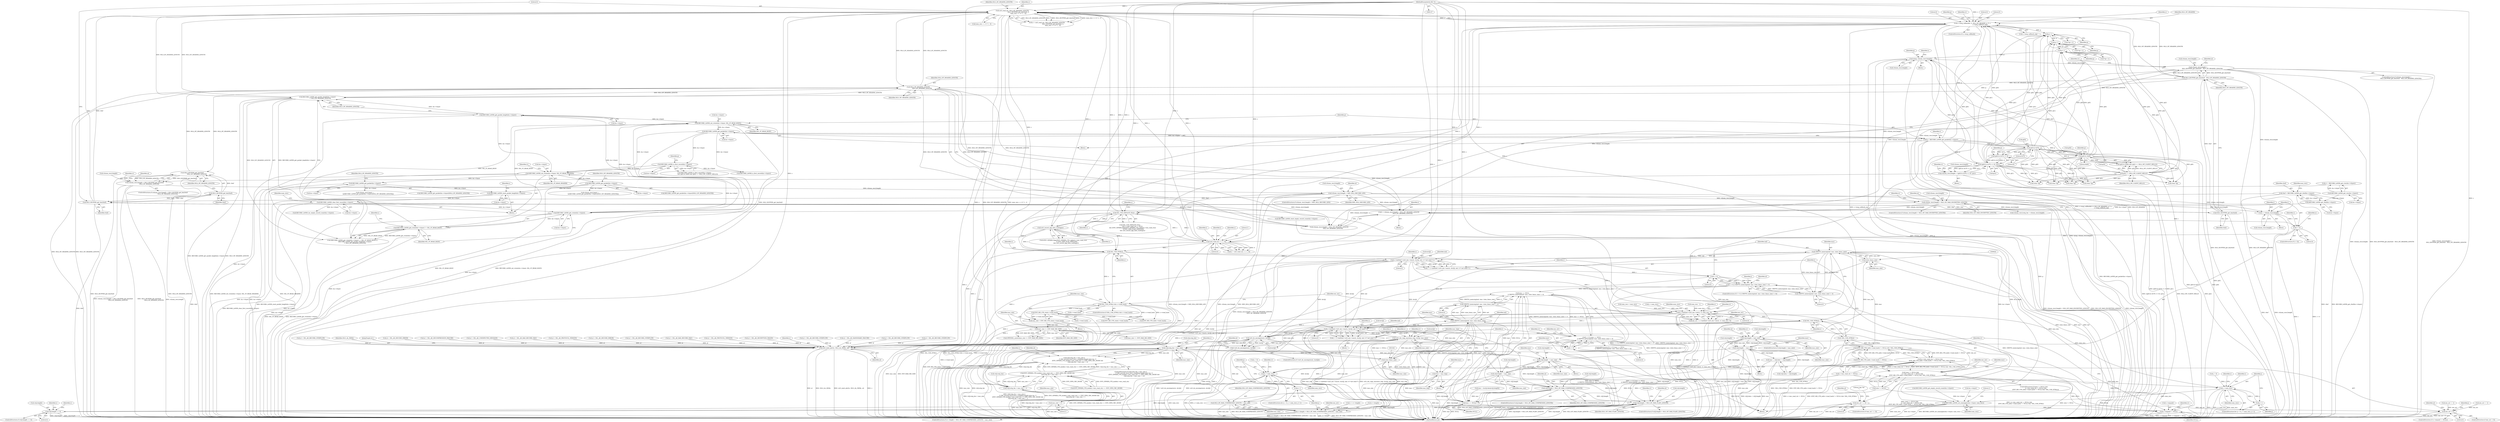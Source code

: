 digraph "0_openssl_4ad93618d26a3ea23d36ad5498ff4f59eff3a4d2_1@API" {
"1000820" [label="(Call,CRYPTO_memcmp(md, mac, (size_t)mac_size))"];
"1000806" [label="(Call,s->method->ssl3_enc->mac(s, &rr[j], md, 0 /* not send */ ))"];
"1000741" [label="(Call,SSL_USE_ETM(s))"];
"1000216" [label="(Call,ssl3_read_n(s, SSL3_RT_HEADER_LENGTH,\n                            SSL3_BUFFER_get_len(rbuf), 0,\n                            num_recs == 0 ? 1 : 0))"];
"1000342" [label="(Call,s->msg_callback(0, 0, SSL3_RT_HEADER, p, 5, s,\n                                    s->msg_callback_arg))"];
"1000292" [label="(Call,p[0] & 0x7f)"];
"1000259" [label="(Call,p[0] & 0x80)"];
"1000240" [label="(Call,p = RECORD_LAYER_get_packet(&s->rlayer))"];
"1000242" [label="(Call,RECORD_LAYER_get_packet(&s->rlayer))"];
"1000234" [label="(Call,RECORD_LAYER_set_rstate(&s->rlayer, SSL_ST_READ_BODY))"];
"1000200" [label="(Call,RECORD_LAYER_get_rstate(&s->rlayer))"];
"1000701" [label="(Call,RECORD_LAYER_clear_first_record(&s->rlayer))"];
"1000696" [label="(Call,RECORD_LAYER_reset_packet_length(&s->rlayer))"];
"1000643" [label="(Call,RECORD_LAYER_get_packet(&s->rlayer))"];
"1000604" [label="(Call,RECORD_LAYER_set_rstate(&s->rlayer, SSL_ST_READ_HEADER))"];
"1000253" [label="(Call,RECORD_LAYER_is_first_record(&s->rlayer))"];
"1000207" [label="(Call,RECORD_LAYER_get_packet_length(&s->rlayer))"];
"1000627" [label="(Call,RECORD_LAYER_get_packet(&s->rlayer))"];
"1000173" [label="(Call,RECORD_LAYER_get_rbuf(&s->rlayer))"];
"1000166" [label="(Call,RECORD_LAYER_get_rrec(&s->rlayer))"];
"1000199" [label="(Call,RECORD_LAYER_get_rstate(&s->rlayer) != SSL_ST_READ_BODY)"];
"1000264" [label="(Call,p[2] == SSL2_MT_CLIENT_HELLO)"];
"1000290" [label="(Call,((p[0] & 0x7f) << 8) | p[1])"];
"1000291" [label="(Call,(p[0] & 0x7f) << 8)"];
"1000138" [label="(MethodParameterIn,SSL *s)"];
"1000737" [label="(Call,ssl3_record_app_data_waiting(s))"];
"1000721" [label="(Call,SSL_USE_EXPLICIT_IV(s))"];
"1000592" [label="(Call,ssl3_read_n(s, i, i, 1, 0))"];
"1000586" [label="(Call,i > 0)"];
"1000578" [label="(Call,i = rr[num_recs].length)"];
"1000321" [label="(Call,rr[num_recs].length < MIN_SSL2_RECORD_LEN)"];
"1000302" [label="(Call,rr[num_recs].length > SSL3_BUFFER_get_len(rbuf)\n                    - SSL2_RT_HEADER_LENGTH)"];
"1000284" [label="(Call,rr[num_recs].length = ((p[0] & 0x7f) << 8) | p[1])"];
"1000308" [label="(Call,SSL3_BUFFER_get_len(rbuf)\n                    - SSL2_RT_HEADER_LENGTH)"];
"1000309" [label="(Call,SSL3_BUFFER_get_len(rbuf))"];
"1000219" [label="(Call,SSL3_BUFFER_get_len(rbuf))"];
"1000171" [label="(Call,rbuf = RECORD_LAYER_get_rbuf(&s->rlayer))"];
"1000545" [label="(Call,SSL3_BUFFER_get_len(rbuf))"];
"1000573" [label="(Call,SSL2_RT_HEADER_LENGTH\n                - SSL3_RT_HEADER_LENGTH)"];
"1000206" [label="(Call,RECORD_LAYER_get_packet_length(&s->rlayer)\n             < SSL3_RT_HEADER_LENGTH)"];
"1000544" [label="(Call,SSL3_BUFFER_get_len(rbuf) - SSL3_RT_HEADER_LENGTH)"];
"1000538" [label="(Call,rr[num_recs].length >\n                    SSL3_BUFFER_get_len(rbuf) - SSL3_RT_HEADER_LENGTH)"];
"1000385" [label="(Call,n2s(p, rr[num_recs].length))"];
"1000369" [label="(Call,p++)"];
"1000364" [label="(Call,p++)"];
"1000359" [label="(Call,p++)"];
"1000650" [label="(Call,rr[num_recs].length > SSL3_RT_MAX_ENCRYPTED_LENGTH)"];
"1000565" [label="(Call,i = rr[num_recs].length + SSL2_RT_HEADER_LENGTH\n                - SSL3_RT_HEADER_LENGTH)"];
"1000820" [label="(Call,CRYPTO_memcmp(md, mac, (size_t)mac_size))"];
"1000791" [label="(Call,mac = rr[j].data + rr[j].length)"];
"1000784" [label="(Call,rr[j].length -= mac_size)"];
"1000769" [label="(Call,rr[j].length < mac_size)"];
"1000823" [label="(Call,(size_t)mac_size)"];
"1000755" [label="(Call,mac_size <= EVP_MAX_MD_SIZE)"];
"1000748" [label="(Call,mac_size = EVP_MD_CTX_size(s->read_hash))"];
"1000750" [label="(Call,EVP_MD_CTX_size(s->read_hash))"];
"1000740" [label="(Call,SSL_USE_ETM(s) && s->read_hash)"];
"1000804" [label="(Call,i = s->method->ssl3_enc->mac(s, &rr[j], md, 0 /* not send */ ))"];
"1000816" [label="(Call,i < 0)"];
"1000815" [label="(Call,i < 0 || CRYPTO_memcmp(md, mac, (size_t)mac_size) != 0)"];
"1001032" [label="(Call,mac == NULL\n                || CRYPTO_memcmp(md, mac, (size_t)mac_size) != 0)"];
"1001028" [label="(Call,i < 0 || mac == NULL\n                || CRYPTO_memcmp(md, mac, (size_t)mac_size) != 0)"];
"1000819" [label="(Call,CRYPTO_memcmp(md, mac, (size_t)mac_size) != 0)"];
"1001019" [label="(Call,s->method->ssl3_enc->mac(s, &rr[j], md, 0 /* not send */ ))"];
"1000980" [label="(Call,ssl3_cbc_copy_mac(mac_tmp, &rr[j], mac_size))"];
"1000938" [label="(Call,rr[j].orig_len < mac_size)"];
"1000937" [label="(Call,rr[j].orig_len < mac_size ||\n                /* CBC records must have a padding length byte too. */\n                (EVP_CIPHER_CTX_mode(s->enc_read_ctx) == EVP_CIPH_CBC_MODE &&\n                 rr[j].orig_len < mac_size + 1))"];
"1000952" [label="(Call,rr[j].orig_len < mac_size + 1)"];
"1000945" [label="(Call,EVP_CIPHER_CTX_mode(s->enc_read_ctx) == EVP_CIPH_CBC_MODE &&\n                 rr[j].orig_len < mac_size + 1)"];
"1000958" [label="(Call,mac_size + 1)"];
"1000996" [label="(Call,rr[j].length -= mac_size)"];
"1000987" [label="(Call,rr[j].length -= mac_size)"];
"1001090" [label="(Call,rr[j].length > SSL3_RT_MAX_COMPRESSED_LENGTH)"];
"1001122" [label="(Call,rr[j].length > SSL3_RT_MAX_PLAIN_LENGTH)"];
"1001145" [label="(Call,rr[j].length == 0)"];
"1001040" [label="(Call,(size_t)mac_size)"];
"1001037" [label="(Call,CRYPTO_memcmp(md, mac, (size_t)mac_size))"];
"1001036" [label="(Call,CRYPTO_memcmp(md, mac, (size_t)mac_size) != 0)"];
"1001049" [label="(Call,rr->length > SSL3_RT_MAX_COMPRESSED_LENGTH + mac_size)"];
"1001053" [label="(Call,SSL3_RT_MAX_COMPRESSED_LENGTH + mac_size)"];
"1000977" [label="(Call,mac = mac_tmp)"];
"1001033" [label="(Call,mac == NULL)"];
"1001083" [label="(Call,s->expand != NULL)"];
"1001017" [label="(Call,i = s->method->ssl3_enc->mac(s, &rr[j], md, 0 /* not send */ ))"];
"1001029" [label="(Call,i < 0)"];
"1001107" [label="(Call,ssl3_do_uncompress(s, &rr[j]))"];
"1001106" [label="(Call,!ssl3_do_uncompress(s, &rr[j]))"];
"1001190" [label="(Call,ssl3_send_alert(s, SSL3_AL_FATAL, al))"];
"1000837" [label="(Call,s->method->ssl3_enc->enc(s, rr, num_recs, 0))"];
"1000835" [label="(Call,enc_err = s->method->ssl3_enc->enc(s, rr, num_recs, 0))"];
"1000843" [label="(Call,enc_err == 0)"];
"1001061" [label="(Call,enc_err < 0)"];
"1000908" [label="(Call,SSL_USE_ETM(s))"];
"1000907" [label="(Call,!SSL_USE_ETM(s))"];
"1000900" [label="(Call,(EVP_MD_CTX_md(s->read_hash) != NULL) && !SSL_USE_ETM(s))"];
"1000894" [label="(Call,(s->enc_read_ctx != NULL) &&\n        (EVP_MD_CTX_md(s->read_hash) != NULL) && !SSL_USE_ETM(s))"];
"1000890" [label="(Call,(sess != NULL) &&\n         (s->enc_read_ctx != NULL) &&\n        (EVP_MD_CTX_md(s->read_hash) != NULL) && !SSL_USE_ETM(s))"];
"1000930" [label="(Call,j < num_recs)"];
"1000933" [label="(Call,j++)"];
"1001076" [label="(Call,j < num_recs)"];
"1001079" [label="(Call,j++)"];
"1001181" [label="(Call,RECORD_LAYER_set_numrpipes(&s->rlayer, num_recs))"];
"1001109" [label="(Call,&rr[j])"];
"1000359" [label="(Call,p++)"];
"1000443" [label="(Call,al = SSL_AD_PROTOCOL_VERSION)"];
"1000597" [label="(Literal,0)"];
"1001053" [label="(Call,SSL3_RT_MAX_COMPRESSED_LENGTH + mac_size)"];
"1001080" [label="(Identifier,j)"];
"1000768" [label="(ControlStructure,if (rr[j].length < mac_size))"];
"1001153" [label="(Call,RECORD_LAYER_inc_empty_record_count(&s->rlayer))"];
"1000166" [label="(Call,RECORD_LAYER_get_rrec(&s->rlayer))"];
"1001027" [label="(ControlStructure,if (i < 0 || mac == NULL\n                || CRYPTO_memcmp(md, mac, (size_t)mac_size) != 0))"];
"1000386" [label="(Identifier,p)"];
"1000754" [label="(Call,OPENSSL_assert(mac_size <= EVP_MAX_MD_SIZE))"];
"1000604" [label="(Call,RECORD_LAYER_set_rstate(&s->rlayer, SSL_ST_READ_HEADER))"];
"1001057" [label="(Identifier,enc_err)"];
"1000997" [label="(Call,rr[j].length)"];
"1001079" [label="(Call,j++)"];
"1000472" [label="(Call,(char *)p)"];
"1000739" [label="(ControlStructure,if (SSL_USE_ETM(s) && s->read_hash))"];
"1001082" [label="(ControlStructure,if (s->expand != NULL))"];
"1000302" [label="(Call,rr[num_recs].length > SSL3_BUFFER_get_len(rbuf)\n                    - SSL2_RT_HEADER_LENGTH)"];
"1000962" [label="(Call,al = SSL_AD_DECODE_ERROR)"];
"1000139" [label="(Block,)"];
"1000172" [label="(Identifier,rbuf)"];
"1000973" [label="(Identifier,s)"];
"1000818" [label="(Literal,0)"];
"1000179" [label="(Identifier,max_recs)"];
"1000743" [label="(Call,s->read_hash)"];
"1000628" [label="(Call,&s->rlayer)"];
"1000594" [label="(Identifier,i)"];
"1000982" [label="(Call,&rr[j])"];
"1000299" [label="(Identifier,p)"];
"1000592" [label="(Call,ssl3_read_n(s, i, i, 1, 0))"];
"1001121" [label="(ControlStructure,if (rr[j].length > SSL3_RT_MAX_PLAIN_LENGTH))"];
"1000253" [label="(Call,RECORD_LAYER_is_first_record(&s->rlayer))"];
"1001193" [label="(Identifier,al)"];
"1001181" [label="(Call,RECORD_LAYER_set_numrpipes(&s->rlayer, num_recs))"];
"1000345" [label="(Identifier,SSL3_RT_HEADER)"];
"1000259" [label="(Call,p[0] & 0x80)"];
"1000792" [label="(Identifier,mac)"];
"1000577" [label="(Block,)"];
"1000937" [label="(Call,rr[j].orig_len < mac_size ||\n                /* CBC records must have a padding length byte too. */\n                (EVP_CIPHER_CTX_mode(s->enc_read_ctx) == EVP_CIPH_CBC_MODE &&\n                 rr[j].orig_len < mac_size + 1))"];
"1000387" [label="(Call,rr[num_recs].length)"];
"1000242" [label="(Call,RECORD_LAYER_get_packet(&s->rlayer))"];
"1000843" [label="(Call,enc_err == 0)"];
"1001160" [label="(Call,RECORD_LAYER_get_empty_record_count(&s->rlayer))"];
"1000635" [label="(Call,rr[num_recs].input =\n                &(RECORD_LAYER_get_packet(&s->rlayer)[SSL3_RT_HEADER_LENGTH]))"];
"1000656" [label="(Identifier,SSL3_RT_MAX_ENCRYPTED_LENGTH)"];
"1000396" [label="(Identifier,s)"];
"1001037" [label="(Call,CRYPTO_memcmp(md, mac, (size_t)mac_size))"];
"1000977" [label="(Call,mac = mac_tmp)"];
"1001002" [label="(Identifier,mac_size)"];
"1000549" [label="(Call,al = SSL_AD_RECORD_OVERFLOW)"];
"1000737" [label="(Call,ssl3_record_app_data_waiting(s))"];
"1000455" [label="(Call,RECORD_LAYER_is_first_record(&s->rlayer))"];
"1000902" [label="(Call,EVP_MD_CTX_md(s->read_hash))"];
"1000627" [label="(Call,RECORD_LAYER_get_packet(&s->rlayer))"];
"1000750" [label="(Call,EVP_MD_CTX_size(s->read_hash))"];
"1000934" [label="(Identifier,j)"];
"1000342" [label="(Call,s->msg_callback(0, 0, SSL3_RT_HEADER, p, 5, s,\n                                    s->msg_callback_arg))"];
"1000979" [label="(Identifier,mac_tmp)"];
"1000746" [label="(Block,)"];
"1000266" [label="(Identifier,p)"];
"1000344" [label="(Literal,0)"];
"1000234" [label="(Call,RECORD_LAYER_set_rstate(&s->rlayer, SSL_ST_READ_BODY))"];
"1000808" [label="(Call,&rr[j])"];
"1001026" [label="(Literal,0)"];
"1000490" [label="(Call,(char *)p)"];
"1000346" [label="(Identifier,p)"];
"1000196" [label="(Block,)"];
"1000607" [label="(Identifier,s)"];
"1000822" [label="(Identifier,mac)"];
"1000793" [label="(Call,rr[j].data + rr[j].length)"];
"1001045" [label="(Identifier,enc_err)"];
"1000538" [label="(Call,rr[num_recs].length >\n                    SSL3_BUFFER_get_len(rbuf) - SSL3_RT_HEADER_LENGTH)"];
"1000293" [label="(Call,p[0])"];
"1000988" [label="(Call,rr[j].length)"];
"1001078" [label="(Identifier,num_recs)"];
"1000696" [label="(Call,RECORD_LAYER_reset_packet_length(&s->rlayer))"];
"1001089" [label="(ControlStructure,if (rr[j].length > SSL3_RT_MAX_COMPRESSED_LENGTH))"];
"1000321" [label="(Call,rr[num_recs].length < MIN_SSL2_RECORD_LEN)"];
"1000218" [label="(Identifier,SSL3_RT_HEADER_LENGTH)"];
"1000210" [label="(Identifier,s)"];
"1000648" [label="(Identifier,SSL3_RT_HEADER_LENGTH)"];
"1000785" [label="(Call,rr[j].length)"];
"1000980" [label="(Call,ssl3_cbc_copy_mac(mac_tmp, &rr[j], mac_size))"];
"1000174" [label="(Call,&s->rlayer)"];
"1001043" [label="(Literal,0)"];
"1000839" [label="(Identifier,rr)"];
"1000981" [label="(Identifier,mac_tmp)"];
"1000707" [label="(Call,num_recs < max_recs)"];
"1000311" [label="(Identifier,SSL2_RT_HEADER_LENGTH)"];
"1000960" [label="(Literal,1)"];
"1000205" [label="(Identifier,SSL_ST_READ_BODY)"];
"1000944" [label="(Identifier,mac_size)"];
"1000812" [label="(Identifier,md)"];
"1000749" [label="(Identifier,mac_size)"];
"1000206" [label="(Call,RECORD_LAYER_get_packet_length(&s->rlayer)\n             < SSL3_RT_HEADER_LENGTH)"];
"1001076" [label="(Call,j < num_recs)"];
"1001182" [label="(Call,&s->rlayer)"];
"1000243" [label="(Call,&s->rlayer)"];
"1000702" [label="(Call,&s->rlayer)"];
"1000828" [label="(Call,al = SSL_AD_BAD_RECORD_MAC)"];
"1000167" [label="(Call,&s->rlayer)"];
"1001032" [label="(Call,mac == NULL\n                || CRYPTO_memcmp(md, mac, (size_t)mac_size) != 0)"];
"1001035" [label="(Identifier,NULL)"];
"1000533" [label="(Call,al = SSL_AD_PROTOCOL_VERSION)"];
"1000651" [label="(Call,rr[num_recs].length)"];
"1000926" [label="(ControlStructure,for (j = 0; j < num_recs; j++))"];
"1000959" [label="(Identifier,mac_size)"];
"1000931" [label="(Identifier,j)"];
"1000642" [label="(Call,RECORD_LAYER_get_packet(&s->rlayer)[SSL3_RT_HEADER_LENGTH])"];
"1000757" [label="(Identifier,EVP_MAX_MD_SIZE)"];
"1000963" [label="(Identifier,al)"];
"1000567" [label="(Call,rr[num_recs].length + SSL2_RT_HEADER_LENGTH\n                - SSL3_RT_HEADER_LENGTH)"];
"1000958" [label="(Call,mac_size + 1)"];
"1000250" [label="(Identifier,s)"];
"1001144" [label="(ControlStructure,if (rr[j].length == 0))"];
"1000704" [label="(Identifier,s)"];
"1001003" [label="(Call,mac = &rr[j].data[rr[j].length])"];
"1000805" [label="(Identifier,i)"];
"1000301" [label="(ControlStructure,if (rr[num_recs].length > SSL3_BUFFER_get_len(rbuf)\n                    - SSL2_RT_HEADER_LENGTH))"];
"1000900" [label="(Call,(EVP_MD_CTX_md(s->read_hash) != NULL) && !SSL_USE_ETM(s))"];
"1000322" [label="(Call,rr[num_recs].length)"];
"1001140" [label="(Identifier,rr)"];
"1000813" [label="(Literal,0)"];
"1000173" [label="(Call,RECORD_LAYER_get_rbuf(&s->rlayer))"];
"1000258" [label="(Call,(p[0] & 0x80) && (p[2] == SSL2_MT_CLIENT_HELLO))"];
"1000330" [label="(Identifier,al)"];
"1001131" [label="(Identifier,al)"];
"1000740" [label="(Call,SSL_USE_ETM(s) && s->read_hash)"];
"1001019" [label="(Call,s->method->ssl3_enc->mac(s, &rr[j], md, 0 /* not send */ ))"];
"1000816" [label="(Call,i < 0)"];
"1001179" [label="(Identifier,s)"];
"1001066" [label="(Identifier,al)"];
"1000939" [label="(Call,rr[j].orig_len)"];
"1001106" [label="(Call,!ssl3_do_uncompress(s, &rr[j]))"];
"1001004" [label="(Identifier,mac)"];
"1001021" [label="(Call,&rr[j])"];
"1000261" [label="(Identifier,p)"];
"1000537" [label="(ControlStructure,if (rr[num_recs].length >\n                    SSL3_BUFFER_get_len(rbuf) - SSL3_RT_HEADER_LENGTH))"];
"1000909" [label="(Identifier,s)"];
"1000550" [label="(Identifier,al)"];
"1000826" [label="(Literal,0)"];
"1001055" [label="(Identifier,mac_size)"];
"1000588" [label="(Literal,0)"];
"1000235" [label="(Call,&s->rlayer)"];
"1000741" [label="(Call,SSL_USE_ETM(s))"];
"1000284" [label="(Call,rr[num_recs].length = ((p[0] & 0x7f) << 8) | p[1])"];
"1001085" [label="(Identifier,s)"];
"1000303" [label="(Call,rr[num_recs].length)"];
"1000946" [label="(Call,EVP_CIPHER_CTX_mode(s->enc_read_ctx) == EVP_CIPH_CBC_MODE)"];
"1001072" [label="(ControlStructure,for (j = 0; j < num_recs; j++))"];
"1000847" [label="(Call,al = SSL_AD_DECRYPTION_FAILED)"];
"1000907" [label="(Call,!SSL_USE_ETM(s))"];
"1001184" [label="(Identifier,s)"];
"1000254" [label="(Call,&s->rlayer)"];
"1000995" [label="(Block,)"];
"1000291" [label="(Call,(p[0] & 0x7f) << 8)"];
"1001191" [label="(Identifier,s)"];
"1000644" [label="(Call,&s->rlayer)"];
"1000587" [label="(Identifier,i)"];
"1000837" [label="(Call,s->method->ssl3_enc->enc(s, rr, num_recs, 0))"];
"1000363" [label="(Call,*(p++))"];
"1000936" [label="(ControlStructure,if (rr[j].orig_len < mac_size ||\n                /* CBC records must have a padding length byte too. */\n                (EVP_CIPHER_CTX_mode(s->enc_read_ctx) == EVP_CIPH_CBC_MODE &&\n                 rr[j].orig_len < mac_size + 1)))"];
"1000762" [label="(Call,j < num_recs)"];
"1000658" [label="(Call,al = SSL_AD_RECORD_OVERFLOW)"];
"1000614" [label="(Identifier,rr)"];
"1000546" [label="(Identifier,rbuf)"];
"1000791" [label="(Call,mac = rr[j].data + rr[j].length)"];
"1001099" [label="(Identifier,al)"];
"1001108" [label="(Identifier,s)"];
"1000591" [label="(Identifier,n)"];
"1000207" [label="(Call,RECORD_LAYER_get_packet_length(&s->rlayer))"];
"1000766" [label="(Identifier,j)"];
"1000338" [label="(ControlStructure,if (s->msg_callback))"];
"1000580" [label="(Call,rr[num_recs].length)"];
"1000239" [label="(Identifier,SSL_ST_READ_BODY)"];
"1000575" [label="(Identifier,SSL3_RT_HEADER_LENGTH)"];
"1000932" [label="(Identifier,num_recs)"];
"1000908" [label="(Call,SSL_USE_ETM(s))"];
"1000296" [label="(Literal,0x7f)"];
"1000840" [label="(Identifier,num_recs)"];
"1000807" [label="(Identifier,s)"];
"1001028" [label="(Call,i < 0 || mac == NULL\n                || CRYPTO_memcmp(md, mac, (size_t)mac_size) != 0)"];
"1001040" [label="(Call,(size_t)mac_size)"];
"1000171" [label="(Call,rbuf = RECORD_LAYER_get_rbuf(&s->rlayer))"];
"1000566" [label="(Identifier,i)"];
"1001038" [label="(Identifier,md)"];
"1000845" [label="(Literal,0)"];
"1000855" [label="(Literal,\"dec %d\n\")"];
"1001049" [label="(Call,rr->length > SSL3_RT_MAX_COMPRESSED_LENGTH + mac_size)"];
"1000481" [label="(Call,(char *)p)"];
"1001093" [label="(Identifier,rr)"];
"1000697" [label="(Call,&s->rlayer)"];
"1000953" [label="(Call,rr[j].orig_len)"];
"1000310" [label="(Identifier,rbuf)"];
"1001105" [label="(ControlStructure,if (!ssl3_do_uncompress(s, &rr[j])))"];
"1000241" [label="(Identifier,p)"];
"1000748" [label="(Call,mac_size = EVP_MD_CTX_size(s->read_hash))"];
"1000668" [label="(Identifier,rr)"];
"1000573" [label="(Call,SSL2_RT_HEADER_LENGTH\n                - SSL3_RT_HEADER_LENGTH)"];
"1000544" [label="(Call,SSL3_BUFFER_get_len(rbuf) - SSL3_RT_HEADER_LENGTH)"];
"1000806" [label="(Call,s->method->ssl3_enc->mac(s, &rr[j], md, 0 /* not send */ ))"];
"1000738" [label="(Identifier,s)"];
"1001123" [label="(Call,rr[j].length)"];
"1000804" [label="(Call,i = s->method->ssl3_enc->mac(s, &rr[j], md, 0 /* not send */ ))"];
"1000547" [label="(Identifier,SSL3_RT_HEADER_LENGTH)"];
"1000364" [label="(Call,p++)"];
"1000927" [label="(Call,j = 0)"];
"1000978" [label="(Identifier,mac)"];
"1000260" [label="(Call,p[0])"];
"1000918" [label="(Call,EVP_MD_CTX_size(s->read_hash))"];
"1000952" [label="(Call,rr[j].orig_len < mac_size + 1)"];
"1000889" [label="(ControlStructure,if ((sess != NULL) &&\n         (s->enc_read_ctx != NULL) &&\n        (EVP_MD_CTX_md(s->read_hash) != NULL) && !SSL_USE_ETM(s)))"];
"1000268" [label="(Identifier,SSL2_MT_CLIENT_HELLO)"];
"1000308" [label="(Call,SSL3_BUFFER_get_len(rbuf)\n                    - SSL2_RT_HEADER_LENGTH)"];
"1000996" [label="(Call,rr[j].length -= mac_size)"];
"1000901" [label="(Call,EVP_MD_CTX_md(s->read_hash) != NULL)"];
"1000222" [label="(Call,num_recs == 0 ? 1 : 0)"];
"1000935" [label="(Block,)"];
"1000199" [label="(Call,RECORD_LAYER_get_rstate(&s->rlayer) != SSL_ST_READ_BODY)"];
"1000819" [label="(Call,CRYPTO_memcmp(md, mac, (size_t)mac_size) != 0)"];
"1000751" [label="(Call,s->read_hash)"];
"1000596" [label="(Literal,1)"];
"1000769" [label="(Call,rr[j].length < mac_size)"];
"1000784" [label="(Call,rr[j].length -= mac_size)"];
"1000770" [label="(Call,rr[j].length)"];
"1000329" [label="(Call,al = SSL_AD_HANDSHAKE_FAILURE)"];
"1001107" [label="(Call,ssl3_do_uncompress(s, &rr[j]))"];
"1000324" [label="(Identifier,rr)"];
"1000565" [label="(Call,i = rr[num_recs].length + SSL2_RT_HEADER_LENGTH\n                - SSL3_RT_HEADER_LENGTH)"];
"1000632" [label="(Identifier,SSL2_RT_HEADER_LENGTH)"];
"1001186" [label="(Identifier,num_recs)"];
"1000726" [label="(Identifier,s)"];
"1000198" [label="(Call,(RECORD_LAYER_get_rstate(&s->rlayer) != SSL_ST_READ_BODY) ||\n            (RECORD_LAYER_get_packet_length(&s->rlayer)\n             < SSL3_RT_HEADER_LENGTH))"];
"1000595" [label="(Identifier,i)"];
"1000755" [label="(Call,mac_size <= EVP_MAX_MD_SIZE)"];
"1001062" [label="(Identifier,enc_err)"];
"1000930" [label="(Call,j < num_recs)"];
"1000138" [label="(MethodParameterIn,SSL *s)"];
"1000659" [label="(Identifier,al)"];
"1000715" [label="(Call,num_recs - 1)"];
"1001098" [label="(Call,al = SSL_AD_RECORD_OVERFLOW)"];
"1001190" [label="(Call,ssl3_send_alert(s, SSL3_AL_FATAL, al))"];
"1001033" [label="(Call,mac == NULL)"];
"1000742" [label="(Identifier,s)"];
"1000945" [label="(Call,EVP_CIPHER_CTX_mode(s->enc_read_ctx) == EVP_CIPH_CBC_MODE &&\n                 rr[j].orig_len < mac_size + 1)"];
"1001054" [label="(Identifier,SSL3_RT_MAX_COMPRESSED_LENGTH)"];
"1000643" [label="(Call,RECORD_LAYER_get_packet(&s->rlayer))"];
"1000263" [label="(Literal,0x80)"];
"1001130" [label="(Call,al = SSL_AD_RECORD_OVERFLOW)"];
"1000835" [label="(Call,enc_err = s->method->ssl3_enc->enc(s, rr, num_recs, 0))"];
"1000285" [label="(Call,rr[num_recs].length)"];
"1000585" [label="(ControlStructure,if (i > 0))"];
"1000823" [label="(Call,(size_t)mac_size)"];
"1001083" [label="(Call,s->expand != NULL)"];
"1001176" [label="(Call,RECORD_LAYER_reset_empty_record_count(&s->rlayer))"];
"1001051" [label="(Identifier,rr)"];
"1001025" [label="(Identifier,md)"];
"1001091" [label="(Call,rr[j].length)"];
"1000269" [label="(Block,)"];
"1000240" [label="(Call,p = RECORD_LAYER_get_packet(&s->rlayer))"];
"1000814" [label="(ControlStructure,if (i < 0 || CRYPTO_memcmp(md, mac, (size_t)mac_size) != 0))"];
"1000844" [label="(Identifier,enc_err)"];
"1000949" [label="(Identifier,s)"];
"1000290" [label="(Call,((p[0] & 0x7f) << 8) | p[1])"];
"1000650" [label="(Call,rr[num_recs].length > SSL3_RT_MAX_ENCRYPTED_LENGTH)"];
"1000817" [label="(Identifier,i)"];
"1000349" [label="(Call,s->msg_callback_arg)"];
"1000545" [label="(Call,SSL3_BUFFER_get_len(rbuf))"];
"1001115" [label="(Identifier,al)"];
"1000365" [label="(Identifier,p)"];
"1000842" [label="(ControlStructure,if (enc_err == 0))"];
"1001056" [label="(Call,enc_err = -1)"];
"1000320" [label="(ControlStructure,if (rr[num_recs].length < MIN_SSL2_RECORD_LEN))"];
"1001090" [label="(Call,rr[j].length > SSL3_RT_MAX_COMPRESSED_LENGTH)"];
"1001156" [label="(Identifier,s)"];
"1001145" [label="(Call,rr[j].length == 0)"];
"1001122" [label="(Call,rr[j].length > SSL3_RT_MAX_PLAIN_LENGTH)"];
"1000220" [label="(Identifier,rbuf)"];
"1000313" [label="(Call,al = SSL_AD_RECORD_OVERFLOW)"];
"1000368" [label="(Call,*(p++))"];
"1001188" [label="(Literal,1)"];
"1000941" [label="(Identifier,rr)"];
"1000933" [label="(Call,j++)"];
"1000214" [label="(Call,n = ssl3_read_n(s, SSL3_RT_HEADER_LENGTH,\n                            SSL3_BUFFER_get_len(rbuf), 0,\n                            num_recs == 0 ? 1 : 0))"];
"1001018" [label="(Identifier,i)"];
"1000593" [label="(Identifier,s)"];
"1000358" [label="(Call,*(p++))"];
"1000221" [label="(Literal,0)"];
"1000894" [label="(Call,(s->enc_read_ctx != NULL) &&\n        (EVP_MD_CTX_md(s->read_hash) != NULL) && !SSL_USE_ETM(s))"];
"1001020" [label="(Identifier,s)"];
"1000701" [label="(Call,RECORD_LAYER_clear_first_record(&s->rlayer))"];
"1001030" [label="(Identifier,i)"];
"1000720" [label="(Call,SSL_USE_EXPLICIT_IV(s)\n             && s->enc_read_ctx != NULL\n             && (EVP_CIPHER_flags(EVP_CIPHER_CTX_cipher(s->enc_read_ctx))\n                 & EVP_CIPH_FLAG_PIPELINE)\n             && ssl3_record_app_data_waiting(s))"];
"1000360" [label="(Identifier,p)"];
"1000838" [label="(Identifier,s)"];
"1001192" [label="(Identifier,SSL3_AL_FATAL)"];
"1000895" [label="(Call,s->enc_read_ctx != NULL)"];
"1000778" [label="(Identifier,al)"];
"1001084" [label="(Call,s->expand)"];
"1000890" [label="(Call,(sess != NULL) &&\n         (s->enc_read_ctx != NULL) &&\n        (EVP_MD_CTX_md(s->read_hash) != NULL) && !SSL_USE_ETM(s))"];
"1000385" [label="(Call,n2s(p, rr[num_recs].length))"];
"1001017" [label="(Call,i = s->method->ssl3_enc->mac(s, &rr[j], md, 0 /* not send */ ))"];
"1000722" [label="(Identifier,s)"];
"1000744" [label="(Identifier,s)"];
"1000252" [label="(Call,RECORD_LAYER_is_first_record(&s->rlayer)\n                && (p[0] & 0x80) && (p[2] == SSL2_MT_CLIENT_HELLO))"];
"1001031" [label="(Literal,0)"];
"1000264" [label="(Call,p[2] == SSL2_MT_CLIENT_HELLO)"];
"1000848" [label="(Identifier,al)"];
"1001146" [label="(Call,rr[j].length)"];
"1000369" [label="(Call,p++)"];
"1000841" [label="(Literal,0)"];
"1000815" [label="(Call,i < 0 || CRYPTO_memcmp(md, mac, (size_t)mac_size) != 0)"];
"1000609" [label="(Identifier,SSL_ST_READ_HEADER)"];
"1000201" [label="(Call,&s->rlayer)"];
"1000498" [label="(Call,(char *)p)"];
"1000213" [label="(Block,)"];
"1000676" [label="(Call,rr[num_recs].orig_len = rr[num_recs].length)"];
"1000298" [label="(Call,p[1])"];
"1000297" [label="(Literal,8)"];
"1001073" [label="(Call,j = 0)"];
"1000836" [label="(Identifier,enc_err)"];
"1000355" [label="(Identifier,rr)"];
"1001029" [label="(Call,i < 0)"];
"1001074" [label="(Identifier,j)"];
"1000560" [label="(Identifier,rr)"];
"1000649" [label="(ControlStructure,if (rr[num_recs].length > SSL3_RT_MAX_ENCRYPTED_LENGTH))"];
"1000564" [label="(Block,)"];
"1000756" [label="(Identifier,mac_size)"];
"1000265" [label="(Call,p[2])"];
"1000938" [label="(Call,rr[j].orig_len < mac_size)"];
"1000513" [label="(Call,(char *)p)"];
"1000829" [label="(Identifier,al)"];
"1000212" [label="(Identifier,SSL3_RT_HEADER_LENGTH)"];
"1001060" [label="(ControlStructure,if (enc_err < 0))"];
"1000217" [label="(Identifier,s)"];
"1000327" [label="(Identifier,MIN_SSL2_RECORD_LEN)"];
"1001125" [label="(Identifier,rr)"];
"1000821" [label="(Identifier,md)"];
"1000579" [label="(Identifier,i)"];
"1000721" [label="(Call,SSL_USE_EXPLICIT_IV(s))"];
"1001036" [label="(Call,CRYPTO_memcmp(md, mac, (size_t)mac_size) != 0)"];
"1000305" [label="(Identifier,rr)"];
"1000216" [label="(Call,ssl3_read_n(s, SSL3_RT_HEADER_LENGTH,\n                            SSL3_BUFFER_get_len(rbuf), 0,\n                            num_recs == 0 ? 1 : 0))"];
"1000586" [label="(Call,i > 0)"];
"1000865" [label="(Call,z < rr->length)"];
"1001039" [label="(Identifier,mac)"];
"1001194" [label="(JumpTarget,err:)"];
"1001063" [label="(Literal,0)"];
"1001151" [label="(Literal,0)"];
"1000626" [label="(Call,RECORD_LAYER_get_packet(&s->rlayer)[SSL2_RT_HEADER_LENGTH])"];
"1000777" [label="(Call,al = SSL_AD_DECODE_ERROR)"];
"1000891" [label="(Call,sess != NULL)"];
"1000200" [label="(Call,RECORD_LAYER_get_rstate(&s->rlayer))"];
"1000309" [label="(Call,SSL3_BUFFER_get_len(rbuf))"];
"1000343" [label="(Literal,0)"];
"1000314" [label="(Identifier,al)"];
"1001114" [label="(Call,al = SSL_AD_DECOMPRESSION_FAILURE)"];
"1001061" [label="(Call,enc_err < 0)"];
"1000337" [label="(Block,)"];
"1000292" [label="(Call,p[0] & 0x7f)"];
"1001197" [label="(MethodReturn,int)"];
"1000790" [label="(Identifier,mac_size)"];
"1000986" [label="(Identifier,mac_size)"];
"1000987" [label="(Call,rr[j].length -= mac_size)"];
"1001167" [label="(Call,al = SSL_AD_UNEXPECTED_MESSAGE)"];
"1000619" [label="(Call,rr[num_recs].input =\n                &(RECORD_LAYER_get_packet(&s->rlayer)[SSL2_RT_HEADER_LENGTH]))"];
"1001096" [label="(Identifier,SSL3_RT_MAX_COMPRESSED_LENGTH)"];
"1000976" [label="(Block,)"];
"1000539" [label="(Call,rr[num_recs].length)"];
"1000990" [label="(Identifier,rr)"];
"1001128" [label="(Identifier,SSL3_RT_MAX_PLAIN_LENGTH)"];
"1000574" [label="(Identifier,SSL2_RT_HEADER_LENGTH)"];
"1000767" [label="(Block,)"];
"1000590" [label="(Call,n = ssl3_read_n(s, i, i, 1, 0))"];
"1000347" [label="(Literal,5)"];
"1000605" [label="(Call,&s->rlayer)"];
"1001044" [label="(Call,enc_err = -1)"];
"1001087" [label="(Identifier,NULL)"];
"1000348" [label="(Identifier,s)"];
"1000923" [label="(Call,mac_size <= EVP_MAX_MD_SIZE)"];
"1001042" [label="(Identifier,mac_size)"];
"1000993" [label="(Identifier,mac_size)"];
"1000708" [label="(Identifier,num_recs)"];
"1000825" [label="(Identifier,mac_size)"];
"1000164" [label="(Call,rr = RECORD_LAYER_get_rrec(&s->rlayer))"];
"1000578" [label="(Call,i = rr[num_recs].length)"];
"1000219" [label="(Call,SSL3_BUFFER_get_len(rbuf))"];
"1001048" [label="(ControlStructure,if (rr->length > SSL3_RT_MAX_COMPRESSED_LENGTH + mac_size))"];
"1001065" [label="(Call,al = SSL_AD_BAD_RECORD_MAC)"];
"1000370" [label="(Identifier,p)"];
"1000775" [label="(Identifier,mac_size)"];
"1000787" [label="(Identifier,rr)"];
"1001050" [label="(Call,rr->length)"];
"1001077" [label="(Identifier,j)"];
"1000820" [label="(Call,CRYPTO_memcmp(md, mac, (size_t)mac_size))"];
"1000913" [label="(Identifier,mac)"];
"1000208" [label="(Call,&s->rlayer)"];
"1001034" [label="(Identifier,mac)"];
"1000729" [label="(Call,(EVP_CIPHER_flags(EVP_CIPHER_CTX_cipher(s->enc_read_ctx))\n                 & EVP_CIPH_FLAG_PIPELINE)\n             && ssl3_record_app_data_waiting(s))"];
"1000820" -> "1000819"  [label="AST: "];
"1000820" -> "1000823"  [label="CFG: "];
"1000821" -> "1000820"  [label="AST: "];
"1000822" -> "1000820"  [label="AST: "];
"1000823" -> "1000820"  [label="AST: "];
"1000826" -> "1000820"  [label="CFG: "];
"1000820" -> "1001197"  [label="DDG: (size_t)mac_size"];
"1000820" -> "1001197"  [label="DDG: mac"];
"1000820" -> "1001197"  [label="DDG: md"];
"1000820" -> "1000806"  [label="DDG: md"];
"1000820" -> "1000819"  [label="DDG: md"];
"1000820" -> "1000819"  [label="DDG: mac"];
"1000820" -> "1000819"  [label="DDG: (size_t)mac_size"];
"1000806" -> "1000820"  [label="DDG: md"];
"1000791" -> "1000820"  [label="DDG: mac"];
"1000823" -> "1000820"  [label="DDG: mac_size"];
"1000820" -> "1001019"  [label="DDG: md"];
"1000806" -> "1000804"  [label="AST: "];
"1000806" -> "1000813"  [label="CFG: "];
"1000807" -> "1000806"  [label="AST: "];
"1000808" -> "1000806"  [label="AST: "];
"1000812" -> "1000806"  [label="AST: "];
"1000813" -> "1000806"  [label="AST: "];
"1000804" -> "1000806"  [label="CFG: "];
"1000806" -> "1001197"  [label="DDG: &rr[j]"];
"1000806" -> "1001197"  [label="DDG: md"];
"1000806" -> "1000804"  [label="DDG: s"];
"1000806" -> "1000804"  [label="DDG: &rr[j]"];
"1000806" -> "1000804"  [label="DDG: md"];
"1000806" -> "1000804"  [label="DDG: 0"];
"1000741" -> "1000806"  [label="DDG: s"];
"1000138" -> "1000806"  [label="DDG: s"];
"1000806" -> "1000837"  [label="DDG: s"];
"1000806" -> "1000980"  [label="DDG: &rr[j]"];
"1000806" -> "1001019"  [label="DDG: &rr[j]"];
"1000806" -> "1001019"  [label="DDG: md"];
"1000806" -> "1001107"  [label="DDG: &rr[j]"];
"1000806" -> "1001190"  [label="DDG: s"];
"1000741" -> "1000740"  [label="AST: "];
"1000741" -> "1000742"  [label="CFG: "];
"1000742" -> "1000741"  [label="AST: "];
"1000744" -> "1000741"  [label="CFG: "];
"1000740" -> "1000741"  [label="CFG: "];
"1000741" -> "1000740"  [label="DDG: s"];
"1000216" -> "1000741"  [label="DDG: s"];
"1000342" -> "1000741"  [label="DDG: s"];
"1000737" -> "1000741"  [label="DDG: s"];
"1000592" -> "1000741"  [label="DDG: s"];
"1000721" -> "1000741"  [label="DDG: s"];
"1000138" -> "1000741"  [label="DDG: s"];
"1000741" -> "1000837"  [label="DDG: s"];
"1000741" -> "1001190"  [label="DDG: s"];
"1000216" -> "1000214"  [label="AST: "];
"1000216" -> "1000222"  [label="CFG: "];
"1000217" -> "1000216"  [label="AST: "];
"1000218" -> "1000216"  [label="AST: "];
"1000219" -> "1000216"  [label="AST: "];
"1000221" -> "1000216"  [label="AST: "];
"1000222" -> "1000216"  [label="AST: "];
"1000214" -> "1000216"  [label="CFG: "];
"1000216" -> "1001197"  [label="DDG: SSL3_BUFFER_get_len(rbuf)"];
"1000216" -> "1001197"  [label="DDG: s"];
"1000216" -> "1001197"  [label="DDG: SSL3_RT_HEADER_LENGTH"];
"1000216" -> "1001197"  [label="DDG: num_recs == 0 ? 1 : 0"];
"1000216" -> "1000206"  [label="DDG: SSL3_RT_HEADER_LENGTH"];
"1000216" -> "1000214"  [label="DDG: SSL3_RT_HEADER_LENGTH"];
"1000216" -> "1000214"  [label="DDG: s"];
"1000216" -> "1000214"  [label="DDG: SSL3_BUFFER_get_len(rbuf)"];
"1000216" -> "1000214"  [label="DDG: 0"];
"1000216" -> "1000214"  [label="DDG: num_recs == 0 ? 1 : 0"];
"1000342" -> "1000216"  [label="DDG: s"];
"1000737" -> "1000216"  [label="DDG: s"];
"1000592" -> "1000216"  [label="DDG: s"];
"1000721" -> "1000216"  [label="DDG: s"];
"1000138" -> "1000216"  [label="DDG: s"];
"1000573" -> "1000216"  [label="DDG: SSL3_RT_HEADER_LENGTH"];
"1000206" -> "1000216"  [label="DDG: SSL3_RT_HEADER_LENGTH"];
"1000544" -> "1000216"  [label="DDG: SSL3_RT_HEADER_LENGTH"];
"1000219" -> "1000216"  [label="DDG: rbuf"];
"1000216" -> "1000342"  [label="DDG: s"];
"1000216" -> "1000544"  [label="DDG: SSL3_RT_HEADER_LENGTH"];
"1000216" -> "1000573"  [label="DDG: SSL3_RT_HEADER_LENGTH"];
"1000216" -> "1000592"  [label="DDG: s"];
"1000216" -> "1000721"  [label="DDG: s"];
"1000216" -> "1001190"  [label="DDG: s"];
"1000342" -> "1000338"  [label="AST: "];
"1000342" -> "1000349"  [label="CFG: "];
"1000343" -> "1000342"  [label="AST: "];
"1000344" -> "1000342"  [label="AST: "];
"1000345" -> "1000342"  [label="AST: "];
"1000346" -> "1000342"  [label="AST: "];
"1000347" -> "1000342"  [label="AST: "];
"1000348" -> "1000342"  [label="AST: "];
"1000349" -> "1000342"  [label="AST: "];
"1000355" -> "1000342"  [label="CFG: "];
"1000342" -> "1001197"  [label="DDG: s->msg_callback_arg"];
"1000342" -> "1001197"  [label="DDG: s"];
"1000342" -> "1001197"  [label="DDG: s->msg_callback(0, 0, SSL3_RT_HEADER, p, 5, s,\n                                    s->msg_callback_arg)"];
"1000342" -> "1001197"  [label="DDG: SSL3_RT_HEADER"];
"1000292" -> "1000342"  [label="DDG: p[0]"];
"1000264" -> "1000342"  [label="DDG: p[2]"];
"1000240" -> "1000342"  [label="DDG: p"];
"1000259" -> "1000342"  [label="DDG: p[0]"];
"1000290" -> "1000342"  [label="DDG: p[1]"];
"1000138" -> "1000342"  [label="DDG: s"];
"1000342" -> "1000359"  [label="DDG: p"];
"1000342" -> "1000592"  [label="DDG: s"];
"1000342" -> "1000721"  [label="DDG: s"];
"1000342" -> "1001190"  [label="DDG: s"];
"1000292" -> "1000291"  [label="AST: "];
"1000292" -> "1000296"  [label="CFG: "];
"1000293" -> "1000292"  [label="AST: "];
"1000296" -> "1000292"  [label="AST: "];
"1000297" -> "1000292"  [label="CFG: "];
"1000292" -> "1001197"  [label="DDG: p[0]"];
"1000292" -> "1000259"  [label="DDG: p[0]"];
"1000292" -> "1000291"  [label="DDG: p[0]"];
"1000292" -> "1000291"  [label="DDG: 0x7f"];
"1000259" -> "1000292"  [label="DDG: p[0]"];
"1000240" -> "1000292"  [label="DDG: p"];
"1000292" -> "1000359"  [label="DDG: p[0]"];
"1000292" -> "1000364"  [label="DDG: p[0]"];
"1000292" -> "1000369"  [label="DDG: p[0]"];
"1000292" -> "1000385"  [label="DDG: p[0]"];
"1000292" -> "1000472"  [label="DDG: p[0]"];
"1000292" -> "1000481"  [label="DDG: p[0]"];
"1000292" -> "1000490"  [label="DDG: p[0]"];
"1000292" -> "1000498"  [label="DDG: p[0]"];
"1000292" -> "1000513"  [label="DDG: p[0]"];
"1000259" -> "1000258"  [label="AST: "];
"1000259" -> "1000263"  [label="CFG: "];
"1000260" -> "1000259"  [label="AST: "];
"1000263" -> "1000259"  [label="AST: "];
"1000266" -> "1000259"  [label="CFG: "];
"1000258" -> "1000259"  [label="CFG: "];
"1000259" -> "1001197"  [label="DDG: p[0]"];
"1000259" -> "1000258"  [label="DDG: p[0]"];
"1000259" -> "1000258"  [label="DDG: 0x80"];
"1000240" -> "1000259"  [label="DDG: p"];
"1000259" -> "1000359"  [label="DDG: p[0]"];
"1000259" -> "1000364"  [label="DDG: p[0]"];
"1000259" -> "1000369"  [label="DDG: p[0]"];
"1000259" -> "1000385"  [label="DDG: p[0]"];
"1000259" -> "1000472"  [label="DDG: p[0]"];
"1000259" -> "1000481"  [label="DDG: p[0]"];
"1000259" -> "1000490"  [label="DDG: p[0]"];
"1000259" -> "1000498"  [label="DDG: p[0]"];
"1000259" -> "1000513"  [label="DDG: p[0]"];
"1000240" -> "1000213"  [label="AST: "];
"1000240" -> "1000242"  [label="CFG: "];
"1000241" -> "1000240"  [label="AST: "];
"1000242" -> "1000240"  [label="AST: "];
"1000250" -> "1000240"  [label="CFG: "];
"1000240" -> "1001197"  [label="DDG: RECORD_LAYER_get_packet(&s->rlayer)"];
"1000240" -> "1001197"  [label="DDG: p"];
"1000242" -> "1000240"  [label="DDG: &s->rlayer"];
"1000240" -> "1000264"  [label="DDG: p"];
"1000240" -> "1000290"  [label="DDG: p"];
"1000240" -> "1000359"  [label="DDG: p"];
"1000242" -> "1000243"  [label="CFG: "];
"1000243" -> "1000242"  [label="AST: "];
"1000242" -> "1001197"  [label="DDG: &s->rlayer"];
"1000234" -> "1000242"  [label="DDG: &s->rlayer"];
"1000242" -> "1000253"  [label="DDG: &s->rlayer"];
"1000242" -> "1000455"  [label="DDG: &s->rlayer"];
"1000242" -> "1000604"  [label="DDG: &s->rlayer"];
"1000234" -> "1000213"  [label="AST: "];
"1000234" -> "1000239"  [label="CFG: "];
"1000235" -> "1000234"  [label="AST: "];
"1000239" -> "1000234"  [label="AST: "];
"1000241" -> "1000234"  [label="CFG: "];
"1000234" -> "1001197"  [label="DDG: SSL_ST_READ_BODY"];
"1000234" -> "1001197"  [label="DDG: RECORD_LAYER_set_rstate(&s->rlayer, SSL_ST_READ_BODY)"];
"1000234" -> "1000199"  [label="DDG: SSL_ST_READ_BODY"];
"1000200" -> "1000234"  [label="DDG: &s->rlayer"];
"1000207" -> "1000234"  [label="DDG: &s->rlayer"];
"1000199" -> "1000234"  [label="DDG: SSL_ST_READ_BODY"];
"1000200" -> "1000199"  [label="AST: "];
"1000200" -> "1000201"  [label="CFG: "];
"1000201" -> "1000200"  [label="AST: "];
"1000205" -> "1000200"  [label="CFG: "];
"1000200" -> "1001197"  [label="DDG: &s->rlayer"];
"1000200" -> "1000199"  [label="DDG: &s->rlayer"];
"1000701" -> "1000200"  [label="DDG: &s->rlayer"];
"1000173" -> "1000200"  [label="DDG: &s->rlayer"];
"1000200" -> "1000207"  [label="DDG: &s->rlayer"];
"1000200" -> "1000604"  [label="DDG: &s->rlayer"];
"1000701" -> "1000196"  [label="AST: "];
"1000701" -> "1000702"  [label="CFG: "];
"1000702" -> "1000701"  [label="AST: "];
"1000708" -> "1000701"  [label="CFG: "];
"1000701" -> "1001197"  [label="DDG: RECORD_LAYER_clear_first_record(&s->rlayer)"];
"1000701" -> "1001197"  [label="DDG: &s->rlayer"];
"1000696" -> "1000701"  [label="DDG: &s->rlayer"];
"1000701" -> "1001153"  [label="DDG: &s->rlayer"];
"1000701" -> "1001176"  [label="DDG: &s->rlayer"];
"1000701" -> "1001181"  [label="DDG: &s->rlayer"];
"1000696" -> "1000196"  [label="AST: "];
"1000696" -> "1000697"  [label="CFG: "];
"1000697" -> "1000696"  [label="AST: "];
"1000704" -> "1000696"  [label="CFG: "];
"1000696" -> "1001197"  [label="DDG: RECORD_LAYER_reset_packet_length(&s->rlayer)"];
"1000643" -> "1000696"  [label="DDG: &s->rlayer"];
"1000627" -> "1000696"  [label="DDG: &s->rlayer"];
"1000643" -> "1000642"  [label="AST: "];
"1000643" -> "1000644"  [label="CFG: "];
"1000644" -> "1000643"  [label="AST: "];
"1000648" -> "1000643"  [label="CFG: "];
"1000643" -> "1001197"  [label="DDG: &s->rlayer"];
"1000643" -> "1000635"  [label="DDG: &s->rlayer"];
"1000604" -> "1000643"  [label="DDG: &s->rlayer"];
"1000604" -> "1000196"  [label="AST: "];
"1000604" -> "1000609"  [label="CFG: "];
"1000605" -> "1000604"  [label="AST: "];
"1000609" -> "1000604"  [label="AST: "];
"1000614" -> "1000604"  [label="CFG: "];
"1000604" -> "1001197"  [label="DDG: RECORD_LAYER_set_rstate(&s->rlayer, SSL_ST_READ_HEADER)"];
"1000604" -> "1001197"  [label="DDG: SSL_ST_READ_HEADER"];
"1000253" -> "1000604"  [label="DDG: &s->rlayer"];
"1000207" -> "1000604"  [label="DDG: &s->rlayer"];
"1000604" -> "1000627"  [label="DDG: &s->rlayer"];
"1000253" -> "1000252"  [label="AST: "];
"1000253" -> "1000254"  [label="CFG: "];
"1000254" -> "1000253"  [label="AST: "];
"1000261" -> "1000253"  [label="CFG: "];
"1000252" -> "1000253"  [label="CFG: "];
"1000253" -> "1001197"  [label="DDG: &s->rlayer"];
"1000253" -> "1000252"  [label="DDG: &s->rlayer"];
"1000253" -> "1000455"  [label="DDG: &s->rlayer"];
"1000207" -> "1000206"  [label="AST: "];
"1000207" -> "1000208"  [label="CFG: "];
"1000208" -> "1000207"  [label="AST: "];
"1000212" -> "1000207"  [label="CFG: "];
"1000207" -> "1001197"  [label="DDG: &s->rlayer"];
"1000207" -> "1000206"  [label="DDG: &s->rlayer"];
"1000627" -> "1000626"  [label="AST: "];
"1000627" -> "1000628"  [label="CFG: "];
"1000628" -> "1000627"  [label="AST: "];
"1000632" -> "1000627"  [label="CFG: "];
"1000627" -> "1001197"  [label="DDG: &s->rlayer"];
"1000627" -> "1000619"  [label="DDG: &s->rlayer"];
"1000173" -> "1000171"  [label="AST: "];
"1000173" -> "1000174"  [label="CFG: "];
"1000174" -> "1000173"  [label="AST: "];
"1000171" -> "1000173"  [label="CFG: "];
"1000173" -> "1000171"  [label="DDG: &s->rlayer"];
"1000166" -> "1000173"  [label="DDG: &s->rlayer"];
"1000166" -> "1000164"  [label="AST: "];
"1000166" -> "1000167"  [label="CFG: "];
"1000167" -> "1000166"  [label="AST: "];
"1000164" -> "1000166"  [label="CFG: "];
"1000166" -> "1000164"  [label="DDG: &s->rlayer"];
"1000199" -> "1000198"  [label="AST: "];
"1000199" -> "1000205"  [label="CFG: "];
"1000205" -> "1000199"  [label="AST: "];
"1000210" -> "1000199"  [label="CFG: "];
"1000198" -> "1000199"  [label="CFG: "];
"1000199" -> "1001197"  [label="DDG: RECORD_LAYER_get_rstate(&s->rlayer)"];
"1000199" -> "1001197"  [label="DDG: SSL_ST_READ_BODY"];
"1000199" -> "1000198"  [label="DDG: RECORD_LAYER_get_rstate(&s->rlayer)"];
"1000199" -> "1000198"  [label="DDG: SSL_ST_READ_BODY"];
"1000264" -> "1000258"  [label="AST: "];
"1000264" -> "1000268"  [label="CFG: "];
"1000265" -> "1000264"  [label="AST: "];
"1000268" -> "1000264"  [label="AST: "];
"1000258" -> "1000264"  [label="CFG: "];
"1000264" -> "1001197"  [label="DDG: p[2]"];
"1000264" -> "1001197"  [label="DDG: SSL2_MT_CLIENT_HELLO"];
"1000264" -> "1000258"  [label="DDG: p[2]"];
"1000264" -> "1000258"  [label="DDG: SSL2_MT_CLIENT_HELLO"];
"1000264" -> "1000359"  [label="DDG: p[2]"];
"1000264" -> "1000364"  [label="DDG: p[2]"];
"1000264" -> "1000369"  [label="DDG: p[2]"];
"1000264" -> "1000385"  [label="DDG: p[2]"];
"1000264" -> "1000472"  [label="DDG: p[2]"];
"1000264" -> "1000481"  [label="DDG: p[2]"];
"1000264" -> "1000490"  [label="DDG: p[2]"];
"1000264" -> "1000498"  [label="DDG: p[2]"];
"1000264" -> "1000513"  [label="DDG: p[2]"];
"1000290" -> "1000284"  [label="AST: "];
"1000290" -> "1000298"  [label="CFG: "];
"1000291" -> "1000290"  [label="AST: "];
"1000298" -> "1000290"  [label="AST: "];
"1000284" -> "1000290"  [label="CFG: "];
"1000290" -> "1001197"  [label="DDG: p[1]"];
"1000290" -> "1001197"  [label="DDG: (p[0] & 0x7f) << 8"];
"1000290" -> "1000284"  [label="DDG: (p[0] & 0x7f) << 8"];
"1000290" -> "1000284"  [label="DDG: p[1]"];
"1000291" -> "1000290"  [label="DDG: p[0] & 0x7f"];
"1000291" -> "1000290"  [label="DDG: 8"];
"1000290" -> "1000359"  [label="DDG: p[1]"];
"1000290" -> "1000364"  [label="DDG: p[1]"];
"1000290" -> "1000369"  [label="DDG: p[1]"];
"1000290" -> "1000385"  [label="DDG: p[1]"];
"1000290" -> "1000472"  [label="DDG: p[1]"];
"1000290" -> "1000481"  [label="DDG: p[1]"];
"1000290" -> "1000490"  [label="DDG: p[1]"];
"1000290" -> "1000498"  [label="DDG: p[1]"];
"1000290" -> "1000513"  [label="DDG: p[1]"];
"1000291" -> "1000297"  [label="CFG: "];
"1000297" -> "1000291"  [label="AST: "];
"1000299" -> "1000291"  [label="CFG: "];
"1000291" -> "1001197"  [label="DDG: p[0] & 0x7f"];
"1000138" -> "1000137"  [label="AST: "];
"1000138" -> "1001197"  [label="DDG: s"];
"1000138" -> "1000592"  [label="DDG: s"];
"1000138" -> "1000721"  [label="DDG: s"];
"1000138" -> "1000737"  [label="DDG: s"];
"1000138" -> "1000837"  [label="DDG: s"];
"1000138" -> "1000908"  [label="DDG: s"];
"1000138" -> "1001019"  [label="DDG: s"];
"1000138" -> "1001107"  [label="DDG: s"];
"1000138" -> "1001190"  [label="DDG: s"];
"1000737" -> "1000729"  [label="AST: "];
"1000737" -> "1000738"  [label="CFG: "];
"1000738" -> "1000737"  [label="AST: "];
"1000729" -> "1000737"  [label="CFG: "];
"1000737" -> "1000592"  [label="DDG: s"];
"1000737" -> "1000721"  [label="DDG: s"];
"1000737" -> "1000729"  [label="DDG: s"];
"1000721" -> "1000737"  [label="DDG: s"];
"1000737" -> "1001190"  [label="DDG: s"];
"1000721" -> "1000720"  [label="AST: "];
"1000721" -> "1000722"  [label="CFG: "];
"1000722" -> "1000721"  [label="AST: "];
"1000726" -> "1000721"  [label="CFG: "];
"1000720" -> "1000721"  [label="CFG: "];
"1000721" -> "1000592"  [label="DDG: s"];
"1000721" -> "1000720"  [label="DDG: s"];
"1000592" -> "1000721"  [label="DDG: s"];
"1000721" -> "1001190"  [label="DDG: s"];
"1000592" -> "1000590"  [label="AST: "];
"1000592" -> "1000597"  [label="CFG: "];
"1000593" -> "1000592"  [label="AST: "];
"1000594" -> "1000592"  [label="AST: "];
"1000595" -> "1000592"  [label="AST: "];
"1000596" -> "1000592"  [label="AST: "];
"1000597" -> "1000592"  [label="AST: "];
"1000590" -> "1000592"  [label="CFG: "];
"1000592" -> "1001197"  [label="DDG: i"];
"1000592" -> "1001197"  [label="DDG: s"];
"1000592" -> "1000590"  [label="DDG: s"];
"1000592" -> "1000590"  [label="DDG: i"];
"1000592" -> "1000590"  [label="DDG: 0"];
"1000592" -> "1000590"  [label="DDG: 1"];
"1000586" -> "1000592"  [label="DDG: i"];
"1000592" -> "1001190"  [label="DDG: s"];
"1000586" -> "1000585"  [label="AST: "];
"1000586" -> "1000588"  [label="CFG: "];
"1000587" -> "1000586"  [label="AST: "];
"1000588" -> "1000586"  [label="AST: "];
"1000591" -> "1000586"  [label="CFG: "];
"1000607" -> "1000586"  [label="CFG: "];
"1000586" -> "1001197"  [label="DDG: i > 0"];
"1000586" -> "1001197"  [label="DDG: i"];
"1000578" -> "1000586"  [label="DDG: i"];
"1000565" -> "1000586"  [label="DDG: i"];
"1000578" -> "1000577"  [label="AST: "];
"1000578" -> "1000580"  [label="CFG: "];
"1000579" -> "1000578"  [label="AST: "];
"1000580" -> "1000578"  [label="AST: "];
"1000587" -> "1000578"  [label="CFG: "];
"1000578" -> "1001197"  [label="DDG: rr[num_recs].length"];
"1000321" -> "1000578"  [label="DDG: rr[num_recs].length"];
"1000538" -> "1000578"  [label="DDG: rr[num_recs].length"];
"1000650" -> "1000578"  [label="DDG: rr[num_recs].length"];
"1000321" -> "1000320"  [label="AST: "];
"1000321" -> "1000327"  [label="CFG: "];
"1000322" -> "1000321"  [label="AST: "];
"1000327" -> "1000321"  [label="AST: "];
"1000330" -> "1000321"  [label="CFG: "];
"1000560" -> "1000321"  [label="CFG: "];
"1000321" -> "1001197"  [label="DDG: rr[num_recs].length"];
"1000321" -> "1001197"  [label="DDG: rr[num_recs].length < MIN_SSL2_RECORD_LEN"];
"1000321" -> "1001197"  [label="DDG: MIN_SSL2_RECORD_LEN"];
"1000302" -> "1000321"  [label="DDG: rr[num_recs].length"];
"1000321" -> "1000565"  [label="DDG: rr[num_recs].length"];
"1000321" -> "1000567"  [label="DDG: rr[num_recs].length"];
"1000321" -> "1000650"  [label="DDG: rr[num_recs].length"];
"1000302" -> "1000301"  [label="AST: "];
"1000302" -> "1000308"  [label="CFG: "];
"1000303" -> "1000302"  [label="AST: "];
"1000308" -> "1000302"  [label="AST: "];
"1000314" -> "1000302"  [label="CFG: "];
"1000324" -> "1000302"  [label="CFG: "];
"1000302" -> "1001197"  [label="DDG: rr[num_recs].length"];
"1000302" -> "1001197"  [label="DDG: rr[num_recs].length > SSL3_BUFFER_get_len(rbuf)\n                    - SSL2_RT_HEADER_LENGTH"];
"1000302" -> "1001197"  [label="DDG: SSL3_BUFFER_get_len(rbuf)\n                    - SSL2_RT_HEADER_LENGTH"];
"1000284" -> "1000302"  [label="DDG: rr[num_recs].length"];
"1000308" -> "1000302"  [label="DDG: SSL3_BUFFER_get_len(rbuf)"];
"1000308" -> "1000302"  [label="DDG: SSL2_RT_HEADER_LENGTH"];
"1000284" -> "1000269"  [label="AST: "];
"1000285" -> "1000284"  [label="AST: "];
"1000305" -> "1000284"  [label="CFG: "];
"1000284" -> "1001197"  [label="DDG: ((p[0] & 0x7f) << 8) | p[1]"];
"1000308" -> "1000311"  [label="CFG: "];
"1000309" -> "1000308"  [label="AST: "];
"1000311" -> "1000308"  [label="AST: "];
"1000308" -> "1001197"  [label="DDG: SSL3_BUFFER_get_len(rbuf)"];
"1000308" -> "1001197"  [label="DDG: SSL2_RT_HEADER_LENGTH"];
"1000309" -> "1000308"  [label="DDG: rbuf"];
"1000573" -> "1000308"  [label="DDG: SSL2_RT_HEADER_LENGTH"];
"1000308" -> "1000573"  [label="DDG: SSL2_RT_HEADER_LENGTH"];
"1000309" -> "1000310"  [label="CFG: "];
"1000310" -> "1000309"  [label="AST: "];
"1000311" -> "1000309"  [label="CFG: "];
"1000309" -> "1001197"  [label="DDG: rbuf"];
"1000309" -> "1000219"  [label="DDG: rbuf"];
"1000219" -> "1000309"  [label="DDG: rbuf"];
"1000219" -> "1000220"  [label="CFG: "];
"1000220" -> "1000219"  [label="AST: "];
"1000221" -> "1000219"  [label="CFG: "];
"1000219" -> "1001197"  [label="DDG: rbuf"];
"1000171" -> "1000219"  [label="DDG: rbuf"];
"1000545" -> "1000219"  [label="DDG: rbuf"];
"1000219" -> "1000545"  [label="DDG: rbuf"];
"1000171" -> "1000139"  [label="AST: "];
"1000172" -> "1000171"  [label="AST: "];
"1000179" -> "1000171"  [label="CFG: "];
"1000171" -> "1001197"  [label="DDG: rbuf"];
"1000171" -> "1001197"  [label="DDG: RECORD_LAYER_get_rbuf(&s->rlayer)"];
"1000545" -> "1000544"  [label="AST: "];
"1000545" -> "1000546"  [label="CFG: "];
"1000546" -> "1000545"  [label="AST: "];
"1000547" -> "1000545"  [label="CFG: "];
"1000545" -> "1001197"  [label="DDG: rbuf"];
"1000545" -> "1000544"  [label="DDG: rbuf"];
"1000573" -> "1000567"  [label="AST: "];
"1000573" -> "1000575"  [label="CFG: "];
"1000574" -> "1000573"  [label="AST: "];
"1000575" -> "1000573"  [label="AST: "];
"1000567" -> "1000573"  [label="CFG: "];
"1000573" -> "1001197"  [label="DDG: SSL3_RT_HEADER_LENGTH"];
"1000573" -> "1001197"  [label="DDG: SSL2_RT_HEADER_LENGTH"];
"1000573" -> "1000206"  [label="DDG: SSL3_RT_HEADER_LENGTH"];
"1000573" -> "1000565"  [label="DDG: SSL2_RT_HEADER_LENGTH"];
"1000573" -> "1000565"  [label="DDG: SSL3_RT_HEADER_LENGTH"];
"1000573" -> "1000567"  [label="DDG: SSL2_RT_HEADER_LENGTH"];
"1000573" -> "1000567"  [label="DDG: SSL3_RT_HEADER_LENGTH"];
"1000206" -> "1000573"  [label="DDG: SSL3_RT_HEADER_LENGTH"];
"1000544" -> "1000573"  [label="DDG: SSL3_RT_HEADER_LENGTH"];
"1000206" -> "1000198"  [label="AST: "];
"1000206" -> "1000212"  [label="CFG: "];
"1000212" -> "1000206"  [label="AST: "];
"1000198" -> "1000206"  [label="CFG: "];
"1000206" -> "1001197"  [label="DDG: RECORD_LAYER_get_packet_length(&s->rlayer)"];
"1000206" -> "1001197"  [label="DDG: SSL3_RT_HEADER_LENGTH"];
"1000206" -> "1000198"  [label="DDG: RECORD_LAYER_get_packet_length(&s->rlayer)"];
"1000206" -> "1000198"  [label="DDG: SSL3_RT_HEADER_LENGTH"];
"1000544" -> "1000206"  [label="DDG: SSL3_RT_HEADER_LENGTH"];
"1000544" -> "1000538"  [label="AST: "];
"1000544" -> "1000547"  [label="CFG: "];
"1000547" -> "1000544"  [label="AST: "];
"1000538" -> "1000544"  [label="CFG: "];
"1000544" -> "1001197"  [label="DDG: SSL3_BUFFER_get_len(rbuf)"];
"1000544" -> "1001197"  [label="DDG: SSL3_RT_HEADER_LENGTH"];
"1000544" -> "1000538"  [label="DDG: SSL3_BUFFER_get_len(rbuf)"];
"1000544" -> "1000538"  [label="DDG: SSL3_RT_HEADER_LENGTH"];
"1000538" -> "1000537"  [label="AST: "];
"1000539" -> "1000538"  [label="AST: "];
"1000550" -> "1000538"  [label="CFG: "];
"1000560" -> "1000538"  [label="CFG: "];
"1000538" -> "1001197"  [label="DDG: rr[num_recs].length"];
"1000538" -> "1001197"  [label="DDG: SSL3_BUFFER_get_len(rbuf) - SSL3_RT_HEADER_LENGTH"];
"1000538" -> "1001197"  [label="DDG: rr[num_recs].length >\n                    SSL3_BUFFER_get_len(rbuf) - SSL3_RT_HEADER_LENGTH"];
"1000385" -> "1000538"  [label="DDG: rr[num_recs].length"];
"1000538" -> "1000565"  [label="DDG: rr[num_recs].length"];
"1000538" -> "1000567"  [label="DDG: rr[num_recs].length"];
"1000538" -> "1000650"  [label="DDG: rr[num_recs].length"];
"1000385" -> "1000337"  [label="AST: "];
"1000385" -> "1000387"  [label="CFG: "];
"1000386" -> "1000385"  [label="AST: "];
"1000387" -> "1000385"  [label="AST: "];
"1000396" -> "1000385"  [label="CFG: "];
"1000385" -> "1001197"  [label="DDG: rr[num_recs].length"];
"1000385" -> "1001197"  [label="DDG: p"];
"1000385" -> "1001197"  [label="DDG: n2s(p, rr[num_recs].length)"];
"1000369" -> "1000385"  [label="DDG: p"];
"1000650" -> "1000385"  [label="DDG: rr[num_recs].length"];
"1000369" -> "1000368"  [label="AST: "];
"1000369" -> "1000370"  [label="CFG: "];
"1000370" -> "1000369"  [label="AST: "];
"1000368" -> "1000369"  [label="CFG: "];
"1000364" -> "1000369"  [label="DDG: p"];
"1000364" -> "1000363"  [label="AST: "];
"1000364" -> "1000365"  [label="CFG: "];
"1000365" -> "1000364"  [label="AST: "];
"1000363" -> "1000364"  [label="CFG: "];
"1000359" -> "1000364"  [label="DDG: p"];
"1000359" -> "1000358"  [label="AST: "];
"1000359" -> "1000360"  [label="CFG: "];
"1000360" -> "1000359"  [label="AST: "];
"1000358" -> "1000359"  [label="CFG: "];
"1000650" -> "1000649"  [label="AST: "];
"1000650" -> "1000656"  [label="CFG: "];
"1000651" -> "1000650"  [label="AST: "];
"1000656" -> "1000650"  [label="AST: "];
"1000659" -> "1000650"  [label="CFG: "];
"1000668" -> "1000650"  [label="CFG: "];
"1000650" -> "1001197"  [label="DDG: rr[num_recs].length > SSL3_RT_MAX_ENCRYPTED_LENGTH"];
"1000650" -> "1001197"  [label="DDG: SSL3_RT_MAX_ENCRYPTED_LENGTH"];
"1000650" -> "1001197"  [label="DDG: rr[num_recs].length"];
"1000650" -> "1000565"  [label="DDG: rr[num_recs].length"];
"1000650" -> "1000567"  [label="DDG: rr[num_recs].length"];
"1000650" -> "1000676"  [label="DDG: rr[num_recs].length"];
"1000565" -> "1000564"  [label="AST: "];
"1000565" -> "1000567"  [label="CFG: "];
"1000566" -> "1000565"  [label="AST: "];
"1000567" -> "1000565"  [label="AST: "];
"1000587" -> "1000565"  [label="CFG: "];
"1000565" -> "1001197"  [label="DDG: rr[num_recs].length + SSL2_RT_HEADER_LENGTH\n                - SSL3_RT_HEADER_LENGTH"];
"1000791" -> "1000767"  [label="AST: "];
"1000791" -> "1000793"  [label="CFG: "];
"1000792" -> "1000791"  [label="AST: "];
"1000793" -> "1000791"  [label="AST: "];
"1000805" -> "1000791"  [label="CFG: "];
"1000791" -> "1001197"  [label="DDG: mac"];
"1000791" -> "1001197"  [label="DDG: rr[j].data + rr[j].length"];
"1000784" -> "1000791"  [label="DDG: rr[j].length"];
"1000784" -> "1000767"  [label="AST: "];
"1000784" -> "1000790"  [label="CFG: "];
"1000785" -> "1000784"  [label="AST: "];
"1000790" -> "1000784"  [label="AST: "];
"1000792" -> "1000784"  [label="CFG: "];
"1000784" -> "1001197"  [label="DDG: mac_size"];
"1000784" -> "1000769"  [label="DDG: rr[j].length"];
"1000769" -> "1000784"  [label="DDG: mac_size"];
"1000769" -> "1000784"  [label="DDG: rr[j].length"];
"1000784" -> "1000793"  [label="DDG: rr[j].length"];
"1000784" -> "1000987"  [label="DDG: rr[j].length"];
"1000784" -> "1000996"  [label="DDG: rr[j].length"];
"1000784" -> "1001090"  [label="DDG: rr[j].length"];
"1000784" -> "1001122"  [label="DDG: rr[j].length"];
"1000769" -> "1000768"  [label="AST: "];
"1000769" -> "1000775"  [label="CFG: "];
"1000770" -> "1000769"  [label="AST: "];
"1000775" -> "1000769"  [label="AST: "];
"1000778" -> "1000769"  [label="CFG: "];
"1000787" -> "1000769"  [label="CFG: "];
"1000769" -> "1001197"  [label="DDG: rr[j].length < mac_size"];
"1000769" -> "1001197"  [label="DDG: rr[j].length"];
"1000769" -> "1001197"  [label="DDG: mac_size"];
"1000823" -> "1000769"  [label="DDG: mac_size"];
"1000755" -> "1000769"  [label="DDG: mac_size"];
"1000769" -> "1000823"  [label="DDG: mac_size"];
"1000823" -> "1000825"  [label="CFG: "];
"1000824" -> "1000823"  [label="AST: "];
"1000825" -> "1000823"  [label="AST: "];
"1000823" -> "1001197"  [label="DDG: mac_size"];
"1000755" -> "1000754"  [label="AST: "];
"1000755" -> "1000757"  [label="CFG: "];
"1000756" -> "1000755"  [label="AST: "];
"1000757" -> "1000755"  [label="AST: "];
"1000754" -> "1000755"  [label="CFG: "];
"1000755" -> "1001197"  [label="DDG: EVP_MAX_MD_SIZE"];
"1000755" -> "1001197"  [label="DDG: mac_size"];
"1000755" -> "1000754"  [label="DDG: mac_size"];
"1000755" -> "1000754"  [label="DDG: EVP_MAX_MD_SIZE"];
"1000748" -> "1000755"  [label="DDG: mac_size"];
"1000755" -> "1000923"  [label="DDG: EVP_MAX_MD_SIZE"];
"1000748" -> "1000746"  [label="AST: "];
"1000748" -> "1000750"  [label="CFG: "];
"1000749" -> "1000748"  [label="AST: "];
"1000750" -> "1000748"  [label="AST: "];
"1000756" -> "1000748"  [label="CFG: "];
"1000748" -> "1001197"  [label="DDG: EVP_MD_CTX_size(s->read_hash)"];
"1000750" -> "1000748"  [label="DDG: s->read_hash"];
"1000750" -> "1000751"  [label="CFG: "];
"1000751" -> "1000750"  [label="AST: "];
"1000750" -> "1001197"  [label="DDG: s->read_hash"];
"1000740" -> "1000750"  [label="DDG: s->read_hash"];
"1000750" -> "1000902"  [label="DDG: s->read_hash"];
"1000750" -> "1000918"  [label="DDG: s->read_hash"];
"1000740" -> "1000739"  [label="AST: "];
"1000740" -> "1000743"  [label="CFG: "];
"1000743" -> "1000740"  [label="AST: "];
"1000749" -> "1000740"  [label="CFG: "];
"1000836" -> "1000740"  [label="CFG: "];
"1000740" -> "1001197"  [label="DDG: SSL_USE_ETM(s) && s->read_hash"];
"1000740" -> "1001197"  [label="DDG: s->read_hash"];
"1000740" -> "1001197"  [label="DDG: SSL_USE_ETM(s)"];
"1000740" -> "1000902"  [label="DDG: s->read_hash"];
"1000740" -> "1000918"  [label="DDG: s->read_hash"];
"1000804" -> "1000767"  [label="AST: "];
"1000805" -> "1000804"  [label="AST: "];
"1000817" -> "1000804"  [label="CFG: "];
"1000804" -> "1001197"  [label="DDG: s->method->ssl3_enc->mac(s, &rr[j], md, 0 /* not send */ )"];
"1000804" -> "1000816"  [label="DDG: i"];
"1000816" -> "1000815"  [label="AST: "];
"1000816" -> "1000818"  [label="CFG: "];
"1000817" -> "1000816"  [label="AST: "];
"1000818" -> "1000816"  [label="AST: "];
"1000821" -> "1000816"  [label="CFG: "];
"1000815" -> "1000816"  [label="CFG: "];
"1000816" -> "1001197"  [label="DDG: i"];
"1000816" -> "1000815"  [label="DDG: i"];
"1000816" -> "1000815"  [label="DDG: 0"];
"1000815" -> "1000814"  [label="AST: "];
"1000815" -> "1000819"  [label="CFG: "];
"1000819" -> "1000815"  [label="AST: "];
"1000829" -> "1000815"  [label="CFG: "];
"1000766" -> "1000815"  [label="CFG: "];
"1000815" -> "1001197"  [label="DDG: i < 0"];
"1000815" -> "1001197"  [label="DDG: i < 0 || CRYPTO_memcmp(md, mac, (size_t)mac_size) != 0"];
"1000815" -> "1001197"  [label="DDG: CRYPTO_memcmp(md, mac, (size_t)mac_size) != 0"];
"1000819" -> "1000815"  [label="DDG: CRYPTO_memcmp(md, mac, (size_t)mac_size)"];
"1000819" -> "1000815"  [label="DDG: 0"];
"1000815" -> "1001032"  [label="DDG: CRYPTO_memcmp(md, mac, (size_t)mac_size) != 0"];
"1001032" -> "1001028"  [label="AST: "];
"1001032" -> "1001033"  [label="CFG: "];
"1001032" -> "1001036"  [label="CFG: "];
"1001033" -> "1001032"  [label="AST: "];
"1001036" -> "1001032"  [label="AST: "];
"1001028" -> "1001032"  [label="CFG: "];
"1001032" -> "1001197"  [label="DDG: CRYPTO_memcmp(md, mac, (size_t)mac_size) != 0"];
"1001032" -> "1001197"  [label="DDG: mac == NULL"];
"1001032" -> "1001028"  [label="DDG: mac == NULL"];
"1001032" -> "1001028"  [label="DDG: CRYPTO_memcmp(md, mac, (size_t)mac_size) != 0"];
"1001033" -> "1001032"  [label="DDG: mac"];
"1001033" -> "1001032"  [label="DDG: NULL"];
"1001036" -> "1001032"  [label="DDG: CRYPTO_memcmp(md, mac, (size_t)mac_size)"];
"1001036" -> "1001032"  [label="DDG: 0"];
"1001028" -> "1001027"  [label="AST: "];
"1001028" -> "1001029"  [label="CFG: "];
"1001029" -> "1001028"  [label="AST: "];
"1001045" -> "1001028"  [label="CFG: "];
"1001051" -> "1001028"  [label="CFG: "];
"1001028" -> "1001197"  [label="DDG: i < 0 || mac == NULL\n                || CRYPTO_memcmp(md, mac, (size_t)mac_size) != 0"];
"1001028" -> "1001197"  [label="DDG: i < 0"];
"1001028" -> "1001197"  [label="DDG: mac == NULL\n                || CRYPTO_memcmp(md, mac, (size_t)mac_size) != 0"];
"1001029" -> "1001028"  [label="DDG: i"];
"1001029" -> "1001028"  [label="DDG: 0"];
"1000819" -> "1000826"  [label="CFG: "];
"1000826" -> "1000819"  [label="AST: "];
"1000819" -> "1001197"  [label="DDG: CRYPTO_memcmp(md, mac, (size_t)mac_size)"];
"1001019" -> "1001017"  [label="AST: "];
"1001019" -> "1001026"  [label="CFG: "];
"1001020" -> "1001019"  [label="AST: "];
"1001021" -> "1001019"  [label="AST: "];
"1001025" -> "1001019"  [label="AST: "];
"1001026" -> "1001019"  [label="AST: "];
"1001017" -> "1001019"  [label="CFG: "];
"1001019" -> "1001197"  [label="DDG: &rr[j]"];
"1001019" -> "1001197"  [label="DDG: s"];
"1001019" -> "1001197"  [label="DDG: md"];
"1001019" -> "1000980"  [label="DDG: &rr[j]"];
"1001019" -> "1001017"  [label="DDG: s"];
"1001019" -> "1001017"  [label="DDG: &rr[j]"];
"1001019" -> "1001017"  [label="DDG: md"];
"1001019" -> "1001017"  [label="DDG: 0"];
"1000837" -> "1001019"  [label="DDG: s"];
"1000908" -> "1001019"  [label="DDG: s"];
"1000980" -> "1001019"  [label="DDG: &rr[j]"];
"1001037" -> "1001019"  [label="DDG: md"];
"1001019" -> "1001037"  [label="DDG: md"];
"1001019" -> "1001107"  [label="DDG: s"];
"1001019" -> "1001107"  [label="DDG: &rr[j]"];
"1001019" -> "1001190"  [label="DDG: s"];
"1000980" -> "1000976"  [label="AST: "];
"1000980" -> "1000986"  [label="CFG: "];
"1000981" -> "1000980"  [label="AST: "];
"1000982" -> "1000980"  [label="AST: "];
"1000986" -> "1000980"  [label="AST: "];
"1000990" -> "1000980"  [label="CFG: "];
"1000980" -> "1001197"  [label="DDG: mac_tmp"];
"1000980" -> "1001197"  [label="DDG: ssl3_cbc_copy_mac(mac_tmp, &rr[j], mac_size)"];
"1000980" -> "1000938"  [label="DDG: mac_size"];
"1000980" -> "1000977"  [label="DDG: mac_tmp"];
"1000938" -> "1000980"  [label="DDG: mac_size"];
"1000980" -> "1000987"  [label="DDG: mac_size"];
"1000980" -> "1001040"  [label="DDG: mac_size"];
"1000980" -> "1001049"  [label="DDG: mac_size"];
"1000980" -> "1001053"  [label="DDG: mac_size"];
"1000938" -> "1000937"  [label="AST: "];
"1000938" -> "1000944"  [label="CFG: "];
"1000939" -> "1000938"  [label="AST: "];
"1000944" -> "1000938"  [label="AST: "];
"1000949" -> "1000938"  [label="CFG: "];
"1000937" -> "1000938"  [label="CFG: "];
"1000938" -> "1001197"  [label="DDG: rr[j].orig_len"];
"1000938" -> "1001197"  [label="DDG: mac_size"];
"1000938" -> "1000937"  [label="DDG: rr[j].orig_len"];
"1000938" -> "1000937"  [label="DDG: mac_size"];
"1000952" -> "1000938"  [label="DDG: rr[j].orig_len"];
"1000923" -> "1000938"  [label="DDG: mac_size"];
"1001040" -> "1000938"  [label="DDG: mac_size"];
"1000938" -> "1000952"  [label="DDG: rr[j].orig_len"];
"1000938" -> "1000952"  [label="DDG: mac_size"];
"1000938" -> "1000958"  [label="DDG: mac_size"];
"1000938" -> "1000996"  [label="DDG: mac_size"];
"1000938" -> "1001040"  [label="DDG: mac_size"];
"1000938" -> "1001049"  [label="DDG: mac_size"];
"1000938" -> "1001053"  [label="DDG: mac_size"];
"1000937" -> "1000936"  [label="AST: "];
"1000937" -> "1000945"  [label="CFG: "];
"1000945" -> "1000937"  [label="AST: "];
"1000963" -> "1000937"  [label="CFG: "];
"1000973" -> "1000937"  [label="CFG: "];
"1000937" -> "1001197"  [label="DDG: rr[j].orig_len < mac_size ||\n                /* CBC records must have a padding length byte too. */\n                (EVP_CIPHER_CTX_mode(s->enc_read_ctx) == EVP_CIPH_CBC_MODE &&\n                 rr[j].orig_len < mac_size + 1)"];
"1000937" -> "1001197"  [label="DDG: rr[j].orig_len < mac_size"];
"1000937" -> "1001197"  [label="DDG: EVP_CIPHER_CTX_mode(s->enc_read_ctx) == EVP_CIPH_CBC_MODE &&\n                 rr[j].orig_len < mac_size + 1"];
"1000945" -> "1000937"  [label="DDG: EVP_CIPHER_CTX_mode(s->enc_read_ctx) == EVP_CIPH_CBC_MODE"];
"1000945" -> "1000937"  [label="DDG: rr[j].orig_len < mac_size + 1"];
"1000952" -> "1000945"  [label="AST: "];
"1000952" -> "1000958"  [label="CFG: "];
"1000953" -> "1000952"  [label="AST: "];
"1000958" -> "1000952"  [label="AST: "];
"1000945" -> "1000952"  [label="CFG: "];
"1000952" -> "1001197"  [label="DDG: rr[j].orig_len"];
"1000952" -> "1001197"  [label="DDG: mac_size + 1"];
"1000952" -> "1000945"  [label="DDG: rr[j].orig_len"];
"1000952" -> "1000945"  [label="DDG: mac_size + 1"];
"1000945" -> "1000946"  [label="CFG: "];
"1000946" -> "1000945"  [label="AST: "];
"1000945" -> "1001197"  [label="DDG: EVP_CIPHER_CTX_mode(s->enc_read_ctx) == EVP_CIPH_CBC_MODE"];
"1000945" -> "1001197"  [label="DDG: rr[j].orig_len < mac_size + 1"];
"1000946" -> "1000945"  [label="DDG: EVP_CIPHER_CTX_mode(s->enc_read_ctx)"];
"1000946" -> "1000945"  [label="DDG: EVP_CIPH_CBC_MODE"];
"1000958" -> "1000960"  [label="CFG: "];
"1000959" -> "1000958"  [label="AST: "];
"1000960" -> "1000958"  [label="AST: "];
"1000958" -> "1001197"  [label="DDG: mac_size"];
"1000996" -> "1000995"  [label="AST: "];
"1000996" -> "1001002"  [label="CFG: "];
"1000997" -> "1000996"  [label="AST: "];
"1001002" -> "1000996"  [label="AST: "];
"1001004" -> "1000996"  [label="CFG: "];
"1000996" -> "1001197"  [label="DDG: rr[j].length"];
"1000996" -> "1000987"  [label="DDG: rr[j].length"];
"1000987" -> "1000996"  [label="DDG: rr[j].length"];
"1000996" -> "1001090"  [label="DDG: rr[j].length"];
"1000996" -> "1001122"  [label="DDG: rr[j].length"];
"1000987" -> "1000976"  [label="AST: "];
"1000987" -> "1000993"  [label="CFG: "];
"1000988" -> "1000987"  [label="AST: "];
"1000993" -> "1000987"  [label="AST: "];
"1001018" -> "1000987"  [label="CFG: "];
"1000987" -> "1001197"  [label="DDG: rr[j].length"];
"1000987" -> "1001090"  [label="DDG: rr[j].length"];
"1000987" -> "1001122"  [label="DDG: rr[j].length"];
"1001090" -> "1001089"  [label="AST: "];
"1001090" -> "1001096"  [label="CFG: "];
"1001091" -> "1001090"  [label="AST: "];
"1001096" -> "1001090"  [label="AST: "];
"1001099" -> "1001090"  [label="CFG: "];
"1001108" -> "1001090"  [label="CFG: "];
"1001090" -> "1001197"  [label="DDG: rr[j].length"];
"1001090" -> "1001197"  [label="DDG: rr[j].length > SSL3_RT_MAX_COMPRESSED_LENGTH"];
"1001090" -> "1001197"  [label="DDG: SSL3_RT_MAX_COMPRESSED_LENGTH"];
"1001145" -> "1001090"  [label="DDG: rr[j].length"];
"1001090" -> "1001122"  [label="DDG: rr[j].length"];
"1001122" -> "1001121"  [label="AST: "];
"1001122" -> "1001128"  [label="CFG: "];
"1001123" -> "1001122"  [label="AST: "];
"1001128" -> "1001122"  [label="AST: "];
"1001131" -> "1001122"  [label="CFG: "];
"1001140" -> "1001122"  [label="CFG: "];
"1001122" -> "1001197"  [label="DDG: rr[j].length"];
"1001122" -> "1001197"  [label="DDG: SSL3_RT_MAX_PLAIN_LENGTH"];
"1001122" -> "1001197"  [label="DDG: rr[j].length > SSL3_RT_MAX_PLAIN_LENGTH"];
"1001145" -> "1001122"  [label="DDG: rr[j].length"];
"1001122" -> "1001145"  [label="DDG: rr[j].length"];
"1001145" -> "1001144"  [label="AST: "];
"1001145" -> "1001151"  [label="CFG: "];
"1001146" -> "1001145"  [label="AST: "];
"1001151" -> "1001145"  [label="AST: "];
"1001156" -> "1001145"  [label="CFG: "];
"1001179" -> "1001145"  [label="CFG: "];
"1001145" -> "1001197"  [label="DDG: rr[j].length"];
"1001145" -> "1001197"  [label="DDG: rr[j].length == 0"];
"1001040" -> "1001037"  [label="AST: "];
"1001040" -> "1001042"  [label="CFG: "];
"1001041" -> "1001040"  [label="AST: "];
"1001042" -> "1001040"  [label="AST: "];
"1001037" -> "1001040"  [label="CFG: "];
"1001040" -> "1001037"  [label="DDG: mac_size"];
"1001040" -> "1001049"  [label="DDG: mac_size"];
"1001040" -> "1001053"  [label="DDG: mac_size"];
"1001037" -> "1001036"  [label="AST: "];
"1001038" -> "1001037"  [label="AST: "];
"1001039" -> "1001037"  [label="AST: "];
"1001043" -> "1001037"  [label="CFG: "];
"1001037" -> "1001197"  [label="DDG: (size_t)mac_size"];
"1001037" -> "1001197"  [label="DDG: md"];
"1001037" -> "1001197"  [label="DDG: mac"];
"1001037" -> "1001036"  [label="DDG: md"];
"1001037" -> "1001036"  [label="DDG: mac"];
"1001037" -> "1001036"  [label="DDG: (size_t)mac_size"];
"1001033" -> "1001037"  [label="DDG: mac"];
"1001036" -> "1001043"  [label="CFG: "];
"1001043" -> "1001036"  [label="AST: "];
"1001036" -> "1001197"  [label="DDG: CRYPTO_memcmp(md, mac, (size_t)mac_size)"];
"1001049" -> "1001048"  [label="AST: "];
"1001049" -> "1001053"  [label="CFG: "];
"1001050" -> "1001049"  [label="AST: "];
"1001053" -> "1001049"  [label="AST: "];
"1001057" -> "1001049"  [label="CFG: "];
"1000934" -> "1001049"  [label="CFG: "];
"1001049" -> "1001197"  [label="DDG: rr->length > SSL3_RT_MAX_COMPRESSED_LENGTH + mac_size"];
"1001049" -> "1001197"  [label="DDG: rr->length"];
"1001049" -> "1001197"  [label="DDG: SSL3_RT_MAX_COMPRESSED_LENGTH + mac_size"];
"1000865" -> "1001049"  [label="DDG: rr->length"];
"1001053" -> "1001055"  [label="CFG: "];
"1001054" -> "1001053"  [label="AST: "];
"1001055" -> "1001053"  [label="AST: "];
"1001053" -> "1001197"  [label="DDG: mac_size"];
"1001053" -> "1001197"  [label="DDG: SSL3_RT_MAX_COMPRESSED_LENGTH"];
"1000977" -> "1000976"  [label="AST: "];
"1000977" -> "1000979"  [label="CFG: "];
"1000978" -> "1000977"  [label="AST: "];
"1000979" -> "1000977"  [label="AST: "];
"1000981" -> "1000977"  [label="CFG: "];
"1000977" -> "1001197"  [label="DDG: mac"];
"1000977" -> "1001033"  [label="DDG: mac"];
"1001033" -> "1001035"  [label="CFG: "];
"1001034" -> "1001033"  [label="AST: "];
"1001035" -> "1001033"  [label="AST: "];
"1001038" -> "1001033"  [label="CFG: "];
"1001033" -> "1001197"  [label="DDG: NULL"];
"1001033" -> "1001197"  [label="DDG: mac"];
"1001003" -> "1001033"  [label="DDG: mac"];
"1000895" -> "1001033"  [label="DDG: NULL"];
"1000891" -> "1001033"  [label="DDG: NULL"];
"1000901" -> "1001033"  [label="DDG: NULL"];
"1001033" -> "1001083"  [label="DDG: NULL"];
"1001083" -> "1001082"  [label="AST: "];
"1001083" -> "1001087"  [label="CFG: "];
"1001084" -> "1001083"  [label="AST: "];
"1001087" -> "1001083"  [label="AST: "];
"1001093" -> "1001083"  [label="CFG: "];
"1001125" -> "1001083"  [label="CFG: "];
"1001083" -> "1001197"  [label="DDG: NULL"];
"1001083" -> "1001197"  [label="DDG: s->expand"];
"1001083" -> "1001197"  [label="DDG: s->expand != NULL"];
"1000895" -> "1001083"  [label="DDG: NULL"];
"1000891" -> "1001083"  [label="DDG: NULL"];
"1000901" -> "1001083"  [label="DDG: NULL"];
"1001017" -> "1000935"  [label="AST: "];
"1001018" -> "1001017"  [label="AST: "];
"1001030" -> "1001017"  [label="CFG: "];
"1001017" -> "1001197"  [label="DDG: s->method->ssl3_enc->mac(s, &rr[j], md, 0 /* not send */ )"];
"1001017" -> "1001029"  [label="DDG: i"];
"1001029" -> "1001031"  [label="CFG: "];
"1001030" -> "1001029"  [label="AST: "];
"1001031" -> "1001029"  [label="AST: "];
"1001034" -> "1001029"  [label="CFG: "];
"1001029" -> "1001197"  [label="DDG: i"];
"1001107" -> "1001106"  [label="AST: "];
"1001107" -> "1001109"  [label="CFG: "];
"1001108" -> "1001107"  [label="AST: "];
"1001109" -> "1001107"  [label="AST: "];
"1001106" -> "1001107"  [label="CFG: "];
"1001107" -> "1001197"  [label="DDG: &rr[j]"];
"1001107" -> "1001197"  [label="DDG: s"];
"1001107" -> "1001106"  [label="DDG: s"];
"1001107" -> "1001106"  [label="DDG: &rr[j]"];
"1000837" -> "1001107"  [label="DDG: s"];
"1000908" -> "1001107"  [label="DDG: s"];
"1001107" -> "1001190"  [label="DDG: s"];
"1001106" -> "1001105"  [label="AST: "];
"1001115" -> "1001106"  [label="CFG: "];
"1001125" -> "1001106"  [label="CFG: "];
"1001106" -> "1001197"  [label="DDG: ssl3_do_uncompress(s, &rr[j])"];
"1001106" -> "1001197"  [label="DDG: !ssl3_do_uncompress(s, &rr[j])"];
"1001190" -> "1000139"  [label="AST: "];
"1001190" -> "1001193"  [label="CFG: "];
"1001191" -> "1001190"  [label="AST: "];
"1001192" -> "1001190"  [label="AST: "];
"1001193" -> "1001190"  [label="AST: "];
"1001194" -> "1001190"  [label="CFG: "];
"1001190" -> "1001197"  [label="DDG: SSL3_AL_FATAL"];
"1001190" -> "1001197"  [label="DDG: ssl3_send_alert(s, SSL3_AL_FATAL, al)"];
"1001190" -> "1001197"  [label="DDG: s"];
"1001190" -> "1001197"  [label="DDG: al"];
"1000837" -> "1001190"  [label="DDG: s"];
"1000908" -> "1001190"  [label="DDG: s"];
"1000549" -> "1001190"  [label="DDG: al"];
"1000828" -> "1001190"  [label="DDG: al"];
"1001065" -> "1001190"  [label="DDG: al"];
"1001098" -> "1001190"  [label="DDG: al"];
"1001114" -> "1001190"  [label="DDG: al"];
"1000533" -> "1001190"  [label="DDG: al"];
"1001167" -> "1001190"  [label="DDG: al"];
"1000658" -> "1001190"  [label="DDG: al"];
"1000777" -> "1001190"  [label="DDG: al"];
"1000962" -> "1001190"  [label="DDG: al"];
"1001130" -> "1001190"  [label="DDG: al"];
"1000313" -> "1001190"  [label="DDG: al"];
"1000443" -> "1001190"  [label="DDG: al"];
"1000329" -> "1001190"  [label="DDG: al"];
"1000847" -> "1001190"  [label="DDG: al"];
"1000837" -> "1000835"  [label="AST: "];
"1000837" -> "1000841"  [label="CFG: "];
"1000838" -> "1000837"  [label="AST: "];
"1000839" -> "1000837"  [label="AST: "];
"1000840" -> "1000837"  [label="AST: "];
"1000841" -> "1000837"  [label="AST: "];
"1000835" -> "1000837"  [label="CFG: "];
"1000837" -> "1001197"  [label="DDG: s"];
"1000837" -> "1001197"  [label="DDG: rr"];
"1000837" -> "1001197"  [label="DDG: num_recs"];
"1000837" -> "1000835"  [label="DDG: s"];
"1000837" -> "1000835"  [label="DDG: rr"];
"1000837" -> "1000835"  [label="DDG: num_recs"];
"1000837" -> "1000835"  [label="DDG: 0"];
"1000164" -> "1000837"  [label="DDG: rr"];
"1000715" -> "1000837"  [label="DDG: num_recs"];
"1000707" -> "1000837"  [label="DDG: num_recs"];
"1000762" -> "1000837"  [label="DDG: num_recs"];
"1000837" -> "1000908"  [label="DDG: s"];
"1000837" -> "1000930"  [label="DDG: num_recs"];
"1000837" -> "1001076"  [label="DDG: num_recs"];
"1000835" -> "1000139"  [label="AST: "];
"1000836" -> "1000835"  [label="AST: "];
"1000844" -> "1000835"  [label="CFG: "];
"1000835" -> "1001197"  [label="DDG: s->method->ssl3_enc->enc(s, rr, num_recs, 0)"];
"1000835" -> "1000843"  [label="DDG: enc_err"];
"1000843" -> "1000842"  [label="AST: "];
"1000843" -> "1000845"  [label="CFG: "];
"1000844" -> "1000843"  [label="AST: "];
"1000845" -> "1000843"  [label="AST: "];
"1000848" -> "1000843"  [label="CFG: "];
"1000855" -> "1000843"  [label="CFG: "];
"1000843" -> "1001197"  [label="DDG: enc_err == 0"];
"1000843" -> "1001197"  [label="DDG: enc_err"];
"1000843" -> "1001061"  [label="DDG: enc_err"];
"1001061" -> "1001060"  [label="AST: "];
"1001061" -> "1001063"  [label="CFG: "];
"1001062" -> "1001061"  [label="AST: "];
"1001063" -> "1001061"  [label="AST: "];
"1001066" -> "1001061"  [label="CFG: "];
"1001074" -> "1001061"  [label="CFG: "];
"1001061" -> "1001197"  [label="DDG: enc_err"];
"1001061" -> "1001197"  [label="DDG: enc_err < 0"];
"1001044" -> "1001061"  [label="DDG: enc_err"];
"1001056" -> "1001061"  [label="DDG: enc_err"];
"1000908" -> "1000907"  [label="AST: "];
"1000908" -> "1000909"  [label="CFG: "];
"1000909" -> "1000908"  [label="AST: "];
"1000907" -> "1000908"  [label="CFG: "];
"1000908" -> "1001197"  [label="DDG: s"];
"1000908" -> "1000907"  [label="DDG: s"];
"1000907" -> "1000900"  [label="AST: "];
"1000900" -> "1000907"  [label="CFG: "];
"1000907" -> "1001197"  [label="DDG: SSL_USE_ETM(s)"];
"1000907" -> "1000900"  [label="DDG: SSL_USE_ETM(s)"];
"1000900" -> "1000894"  [label="AST: "];
"1000900" -> "1000901"  [label="CFG: "];
"1000901" -> "1000900"  [label="AST: "];
"1000894" -> "1000900"  [label="CFG: "];
"1000900" -> "1001197"  [label="DDG: !SSL_USE_ETM(s)"];
"1000900" -> "1001197"  [label="DDG: EVP_MD_CTX_md(s->read_hash) != NULL"];
"1000900" -> "1000894"  [label="DDG: EVP_MD_CTX_md(s->read_hash) != NULL"];
"1000900" -> "1000894"  [label="DDG: !SSL_USE_ETM(s)"];
"1000901" -> "1000900"  [label="DDG: EVP_MD_CTX_md(s->read_hash)"];
"1000901" -> "1000900"  [label="DDG: NULL"];
"1000894" -> "1000890"  [label="AST: "];
"1000894" -> "1000895"  [label="CFG: "];
"1000895" -> "1000894"  [label="AST: "];
"1000890" -> "1000894"  [label="CFG: "];
"1000894" -> "1001197"  [label="DDG: s->enc_read_ctx != NULL"];
"1000894" -> "1001197"  [label="DDG: (EVP_MD_CTX_md(s->read_hash) != NULL) && !SSL_USE_ETM(s)"];
"1000894" -> "1000890"  [label="DDG: s->enc_read_ctx != NULL"];
"1000894" -> "1000890"  [label="DDG: (EVP_MD_CTX_md(s->read_hash) != NULL) && !SSL_USE_ETM(s)"];
"1000895" -> "1000894"  [label="DDG: s->enc_read_ctx"];
"1000895" -> "1000894"  [label="DDG: NULL"];
"1000890" -> "1000889"  [label="AST: "];
"1000890" -> "1000891"  [label="CFG: "];
"1000891" -> "1000890"  [label="AST: "];
"1000913" -> "1000890"  [label="CFG: "];
"1001062" -> "1000890"  [label="CFG: "];
"1000890" -> "1001197"  [label="DDG: sess != NULL"];
"1000890" -> "1001197"  [label="DDG: (sess != NULL) &&\n         (s->enc_read_ctx != NULL) &&\n        (EVP_MD_CTX_md(s->read_hash) != NULL) && !SSL_USE_ETM(s)"];
"1000890" -> "1001197"  [label="DDG: (s->enc_read_ctx != NULL) &&\n        (EVP_MD_CTX_md(s->read_hash) != NULL) && !SSL_USE_ETM(s)"];
"1000891" -> "1000890"  [label="DDG: sess"];
"1000891" -> "1000890"  [label="DDG: NULL"];
"1000930" -> "1000926"  [label="AST: "];
"1000930" -> "1000932"  [label="CFG: "];
"1000931" -> "1000930"  [label="AST: "];
"1000932" -> "1000930"  [label="AST: "];
"1000941" -> "1000930"  [label="CFG: "];
"1001062" -> "1000930"  [label="CFG: "];
"1000930" -> "1001197"  [label="DDG: j < num_recs"];
"1000930" -> "1001197"  [label="DDG: num_recs"];
"1000930" -> "1001197"  [label="DDG: j"];
"1000933" -> "1000930"  [label="DDG: j"];
"1000927" -> "1000930"  [label="DDG: j"];
"1000930" -> "1000933"  [label="DDG: j"];
"1000930" -> "1001076"  [label="DDG: num_recs"];
"1000933" -> "1000926"  [label="AST: "];
"1000933" -> "1000934"  [label="CFG: "];
"1000934" -> "1000933"  [label="AST: "];
"1000931" -> "1000933"  [label="CFG: "];
"1001076" -> "1001072"  [label="AST: "];
"1001076" -> "1001078"  [label="CFG: "];
"1001077" -> "1001076"  [label="AST: "];
"1001078" -> "1001076"  [label="AST: "];
"1001085" -> "1001076"  [label="CFG: "];
"1001184" -> "1001076"  [label="CFG: "];
"1001076" -> "1001197"  [label="DDG: num_recs"];
"1001076" -> "1001197"  [label="DDG: j"];
"1001076" -> "1001197"  [label="DDG: j < num_recs"];
"1001073" -> "1001076"  [label="DDG: j"];
"1001079" -> "1001076"  [label="DDG: j"];
"1001076" -> "1001079"  [label="DDG: j"];
"1001076" -> "1001181"  [label="DDG: num_recs"];
"1001079" -> "1001072"  [label="AST: "];
"1001079" -> "1001080"  [label="CFG: "];
"1001080" -> "1001079"  [label="AST: "];
"1001077" -> "1001079"  [label="CFG: "];
"1001181" -> "1000139"  [label="AST: "];
"1001181" -> "1001186"  [label="CFG: "];
"1001182" -> "1001181"  [label="AST: "];
"1001186" -> "1001181"  [label="AST: "];
"1001188" -> "1001181"  [label="CFG: "];
"1001181" -> "1001197"  [label="DDG: num_recs"];
"1001181" -> "1001197"  [label="DDG: &s->rlayer"];
"1001181" -> "1001197"  [label="DDG: RECORD_LAYER_set_numrpipes(&s->rlayer, num_recs)"];
"1001176" -> "1001181"  [label="DDG: &s->rlayer"];
"1001160" -> "1001181"  [label="DDG: &s->rlayer"];
}
